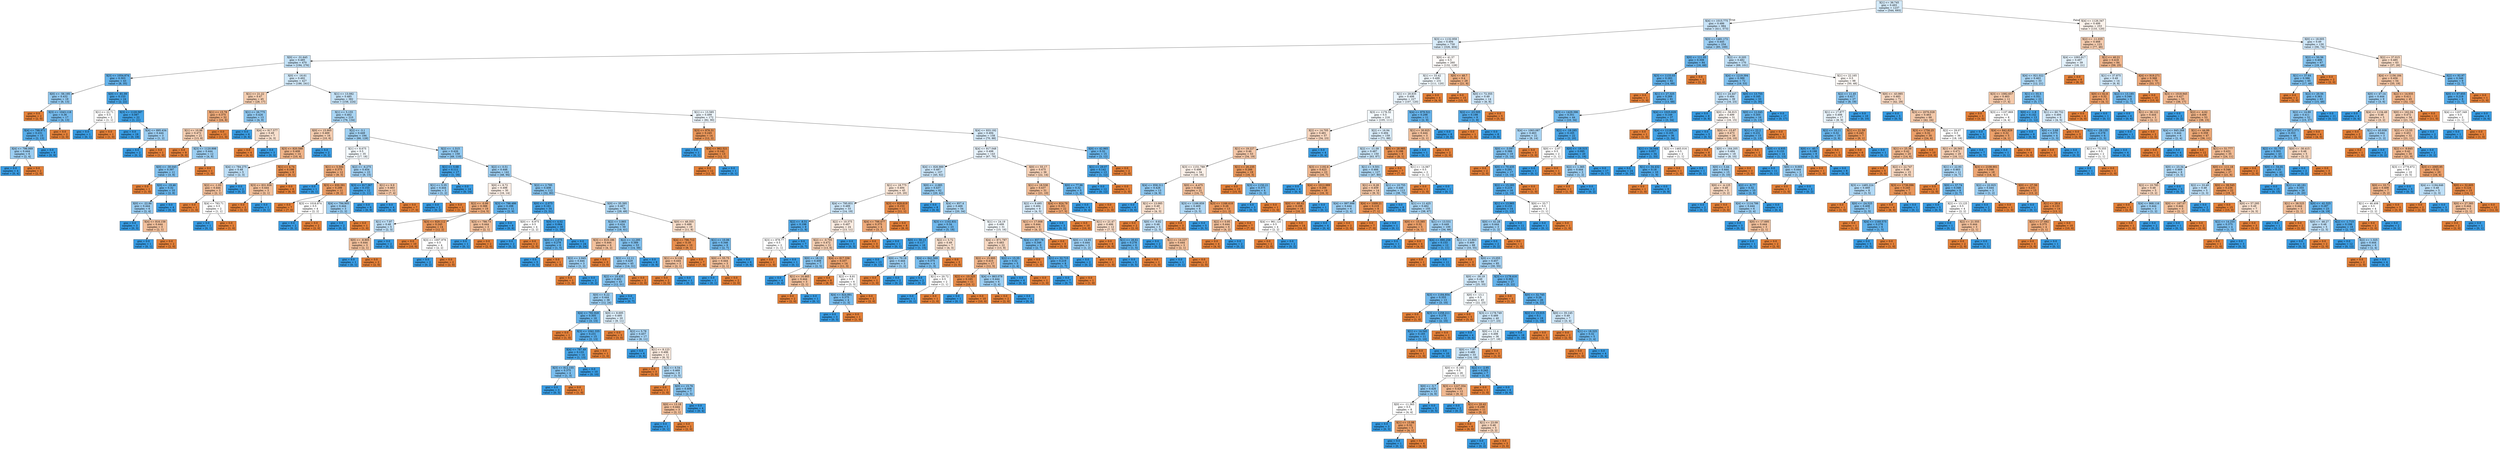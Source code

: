 digraph Tree {
node [shape=box, style="filled", color="black"] ;
0 [label="X[1] <= 36.745\ngini = 0.493\nsamples = 1237\nvalue = [544, 693]", fillcolor="#d4eaf9"] ;
1 [label="X[4] <= 1015.775\ngini = 0.486\nsamples = 984\nvalue = [411, 573]", fillcolor="#c7e3f8"] ;
0 -> 1 [labeldistance=2.5, labelangle=45, headlabel="True"] ;
2 [label="X[3] <= 1132.959\ngini = 0.494\nsamples = 730\nvalue = [326, 404]", fillcolor="#d9ecfa"] ;
1 -> 2 ;
3 [label="X[0] <= -31.645\ngini = 0.485\nsamples = 470\nvalue = [194, 276]", fillcolor="#c4e2f7"] ;
2 -> 3 ;
4 [label="X[3] <= 1054.874\ngini = 0.303\nsamples = 43\nvalue = [8, 35]", fillcolor="#66b3eb"] ;
3 -> 4 ;
5 [label="X[0] <= -56.195\ngini = 0.432\nsamples = 19\nvalue = [6, 13]", fillcolor="#94caf1"] ;
4 -> 5 ;
6 [label="gini = 0.0\nsamples = 2\nvalue = [2, 0]", fillcolor="#e58139"] ;
5 -> 6 ;
7 [label="X[3] <= 1043.118\ngini = 0.36\nsamples = 17\nvalue = [4, 13]", fillcolor="#76bbed"] ;
5 -> 7 ;
8 [label="X[4] <= 798.971\ngini = 0.231\nsamples = 15\nvalue = [2, 13]", fillcolor="#57ace9"] ;
7 -> 8 ;
9 [label="X[4] <= 796.069\ngini = 0.444\nsamples = 6\nvalue = [2, 4]", fillcolor="#9ccef2"] ;
8 -> 9 ;
10 [label="gini = 0.0\nsamples = 4\nvalue = [0, 4]", fillcolor="#399de5"] ;
9 -> 10 ;
11 [label="gini = 0.0\nsamples = 2\nvalue = [2, 0]", fillcolor="#e58139"] ;
9 -> 11 ;
12 [label="gini = 0.0\nsamples = 9\nvalue = [0, 9]", fillcolor="#399de5"] ;
8 -> 12 ;
13 [label="gini = 0.0\nsamples = 2\nvalue = [2, 0]", fillcolor="#e58139"] ;
7 -> 13 ;
14 [label="X[0] <= -81.09\ngini = 0.153\nsamples = 24\nvalue = [2, 22]", fillcolor="#4ba6e7"] ;
4 -> 14 ;
15 [label="X[1] <= 22.71\ngini = 0.5\nsamples = 2\nvalue = [1, 1]", fillcolor="#ffffff"] ;
14 -> 15 ;
16 [label="gini = 0.0\nsamples = 1\nvalue = [0, 1]", fillcolor="#399de5"] ;
15 -> 16 ;
17 [label="gini = 0.0\nsamples = 1\nvalue = [1, 0]", fillcolor="#e58139"] ;
15 -> 17 ;
18 [label="X[3] <= 1120.587\ngini = 0.087\nsamples = 22\nvalue = [1, 21]", fillcolor="#42a2e6"] ;
14 -> 18 ;
19 [label="gini = 0.0\nsamples = 19\nvalue = [0, 19]", fillcolor="#399de5"] ;
18 -> 19 ;
20 [label="X[4] <= 895.434\ngini = 0.444\nsamples = 3\nvalue = [1, 2]", fillcolor="#9ccef2"] ;
18 -> 20 ;
21 [label="gini = 0.0\nsamples = 2\nvalue = [0, 2]", fillcolor="#399de5"] ;
20 -> 21 ;
22 [label="gini = 0.0\nsamples = 1\nvalue = [1, 0]", fillcolor="#e58139"] ;
20 -> 22 ;
23 [label="X[0] <= -16.61\ngini = 0.492\nsamples = 427\nvalue = [186, 241]", fillcolor="#d2e9f9"] ;
3 -> 23 ;
24 [label="X[1] <= 21.22\ngini = 0.47\nsamples = 45\nvalue = [28, 17]", fillcolor="#f5ceb1"] ;
23 -> 24 ;
25 [label="X[1] <= 15.78\ngini = 0.375\nsamples = 32\nvalue = [24, 8]", fillcolor="#eeab7b"] ;
24 -> 25 ;
26 [label="X[1] <= 10.98\ngini = 0.472\nsamples = 21\nvalue = [13, 8]", fillcolor="#f5cfb3"] ;
25 -> 26 ;
27 [label="gini = 0.0\nsamples = 9\nvalue = [9, 0]", fillcolor="#e58139"] ;
26 -> 27 ;
28 [label="X[3] <= 1120.898\ngini = 0.444\nsamples = 12\nvalue = [4, 8]", fillcolor="#9ccef2"] ;
26 -> 28 ;
29 [label="X[0] <= -30.045\ngini = 0.397\nsamples = 11\nvalue = [3, 8]", fillcolor="#83c2ef"] ;
28 -> 29 ;
30 [label="gini = 0.0\nsamples = 1\nvalue = [1, 0]", fillcolor="#e58139"] ;
29 -> 30 ;
31 [label="X[0] <= -19.46\ngini = 0.32\nsamples = 10\nvalue = [2, 8]", fillcolor="#6ab6ec"] ;
29 -> 31 ;
32 [label="X[0] <= -22.86\ngini = 0.444\nsamples = 6\nvalue = [2, 4]", fillcolor="#9ccef2"] ;
31 -> 32 ;
33 [label="gini = 0.0\nsamples = 3\nvalue = [0, 3]", fillcolor="#399de5"] ;
32 -> 33 ;
34 [label="X[4] <= 816.158\ngini = 0.444\nsamples = 3\nvalue = [2, 1]", fillcolor="#f2c09c"] ;
32 -> 34 ;
35 [label="gini = 0.0\nsamples = 1\nvalue = [0, 1]", fillcolor="#399de5"] ;
34 -> 35 ;
36 [label="gini = 0.0\nsamples = 2\nvalue = [2, 0]", fillcolor="#e58139"] ;
34 -> 36 ;
37 [label="gini = 0.0\nsamples = 4\nvalue = [0, 4]", fillcolor="#399de5"] ;
31 -> 37 ;
38 [label="gini = 0.0\nsamples = 1\nvalue = [1, 0]", fillcolor="#e58139"] ;
28 -> 38 ;
39 [label="gini = 0.0\nsamples = 11\nvalue = [11, 0]", fillcolor="#e58139"] ;
25 -> 39 ;
40 [label="X[1] <= 26.775\ngini = 0.426\nsamples = 13\nvalue = [4, 9]", fillcolor="#91c9f1"] ;
24 -> 40 ;
41 [label="gini = 0.0\nsamples = 6\nvalue = [0, 6]", fillcolor="#399de5"] ;
40 -> 41 ;
42 [label="X[4] <= 917.577\ngini = 0.49\nsamples = 7\nvalue = [4, 3]", fillcolor="#f8e0ce"] ;
40 -> 42 ;
43 [label="gini = 0.0\nsamples = 4\nvalue = [4, 0]", fillcolor="#e58139"] ;
42 -> 43 ;
44 [label="gini = 0.0\nsamples = 3\nvalue = [0, 3]", fillcolor="#399de5"] ;
42 -> 44 ;
45 [label="X[1] <= 13.082\ngini = 0.485\nsamples = 382\nvalue = [158, 224]", fillcolor="#c5e2f7"] ;
23 -> 45 ;
46 [label="X[1] <= 5.155\ngini = 0.462\nsamples = 210\nvalue = [76, 134]", fillcolor="#a9d5f4"] ;
45 -> 46 ;
47 [label="X[0] <= 15.905\ngini = 0.469\nsamples = 16\nvalue = [10, 6]", fillcolor="#f5cdb0"] ;
46 -> 47 ;
48 [label="X[3] <= 820.588\ngini = 0.408\nsamples = 14\nvalue = [10, 4]", fillcolor="#efb388"] ;
47 -> 48 ;
49 [label="X[4] <= 784.275\ngini = 0.48\nsamples = 5\nvalue = [2, 3]", fillcolor="#bddef6"] ;
48 -> 49 ;
50 [label="X[2] <= -1.03\ngini = 0.444\nsamples = 3\nvalue = [2, 1]", fillcolor="#f2c09c"] ;
49 -> 50 ;
51 [label="gini = 0.0\nsamples = 1\nvalue = [1, 0]", fillcolor="#e58139"] ;
50 -> 51 ;
52 [label="X[4] <= 783.71\ngini = 0.5\nsamples = 2\nvalue = [1, 1]", fillcolor="#ffffff"] ;
50 -> 52 ;
53 [label="gini = 0.0\nsamples = 1\nvalue = [0, 1]", fillcolor="#399de5"] ;
52 -> 53 ;
54 [label="gini = 0.0\nsamples = 1\nvalue = [1, 0]", fillcolor="#e58139"] ;
52 -> 54 ;
55 [label="gini = 0.0\nsamples = 2\nvalue = [0, 2]", fillcolor="#399de5"] ;
49 -> 55 ;
56 [label="X[1] <= 4.74\ngini = 0.198\nsamples = 9\nvalue = [8, 1]", fillcolor="#e89152"] ;
48 -> 56 ;
57 [label="X[3] <= 831.936\ngini = 0.444\nsamples = 3\nvalue = [2, 1]", fillcolor="#f2c09c"] ;
56 -> 57 ;
58 [label="gini = 0.0\nsamples = 2\nvalue = [2, 0]", fillcolor="#e58139"] ;
57 -> 58 ;
59 [label="gini = 0.0\nsamples = 1\nvalue = [0, 1]", fillcolor="#399de5"] ;
57 -> 59 ;
60 [label="gini = 0.0\nsamples = 6\nvalue = [6, 0]", fillcolor="#e58139"] ;
56 -> 60 ;
61 [label="gini = 0.0\nsamples = 2\nvalue = [0, 2]", fillcolor="#399de5"] ;
47 -> 61 ;
62 [label="X[2] <= -3.1\ngini = 0.449\nsamples = 194\nvalue = [66, 128]", fillcolor="#9fd0f2"] ;
46 -> 62 ;
63 [label="X[1] <= 8.675\ngini = 0.5\nsamples = 35\nvalue = [17, 18]", fillcolor="#f4fafe"] ;
62 -> 63 ;
64 [label="X[1] <= 5.594\ngini = 0.375\nsamples = 12\nvalue = [9, 3]", fillcolor="#eeab7b"] ;
63 -> 64 ;
65 [label="gini = 0.0\nsamples = 1\nvalue = [0, 1]", fillcolor="#399de5"] ;
64 -> 65 ;
66 [label="X[3] <= 930.391\ngini = 0.298\nsamples = 11\nvalue = [9, 2]", fillcolor="#eb9d65"] ;
64 -> 66 ;
67 [label="gini = 0.0\nsamples = 7\nvalue = [7, 0]", fillcolor="#e58139"] ;
66 -> 67 ;
68 [label="X[3] <= 1016.874\ngini = 0.5\nsamples = 4\nvalue = [2, 2]", fillcolor="#ffffff"] ;
66 -> 68 ;
69 [label="gini = 0.0\nsamples = 2\nvalue = [0, 2]", fillcolor="#399de5"] ;
68 -> 69 ;
70 [label="gini = 0.0\nsamples = 2\nvalue = [2, 0]", fillcolor="#e58139"] ;
68 -> 70 ;
71 [label="X[2] <= -6.275\ngini = 0.454\nsamples = 23\nvalue = [8, 15]", fillcolor="#a3d1f3"] ;
63 -> 71 ;
72 [label="X[3] <= 917.367\ngini = 0.153\nsamples = 12\nvalue = [1, 11]", fillcolor="#4ba6e7"] ;
71 -> 72 ;
73 [label="X[4] <= 794.905\ngini = 0.444\nsamples = 3\nvalue = [1, 2]", fillcolor="#9ccef2"] ;
72 -> 73 ;
74 [label="gini = 0.0\nsamples = 2\nvalue = [0, 2]", fillcolor="#399de5"] ;
73 -> 74 ;
75 [label="gini = 0.0\nsamples = 1\nvalue = [1, 0]", fillcolor="#e58139"] ;
73 -> 75 ;
76 [label="gini = 0.0\nsamples = 9\nvalue = [0, 9]", fillcolor="#399de5"] ;
72 -> 76 ;
77 [label="X[1] <= 9.9\ngini = 0.463\nsamples = 11\nvalue = [7, 4]", fillcolor="#f4c9aa"] ;
71 -> 77 ;
78 [label="gini = 0.0\nsamples = 4\nvalue = [0, 4]", fillcolor="#399de5"] ;
77 -> 78 ;
79 [label="gini = 0.0\nsamples = 7\nvalue = [7, 0]", fillcolor="#e58139"] ;
77 -> 79 ;
80 [label="X[2] <= -1.515\ngini = 0.426\nsamples = 159\nvalue = [49, 110]", fillcolor="#91c9f1"] ;
62 -> 80 ;
81 [label="X[1] <= 5.68\ngini = 0.111\nsamples = 17\nvalue = [1, 16]", fillcolor="#45a3e7"] ;
80 -> 81 ;
82 [label="X[1] <= 5.35\ngini = 0.444\nsamples = 3\nvalue = [1, 2]", fillcolor="#9ccef2"] ;
81 -> 82 ;
83 [label="gini = 0.0\nsamples = 2\nvalue = [0, 2]", fillcolor="#399de5"] ;
82 -> 83 ;
84 [label="gini = 0.0\nsamples = 1\nvalue = [1, 0]", fillcolor="#e58139"] ;
82 -> 84 ;
85 [label="gini = 0.0\nsamples = 14\nvalue = [0, 14]", fillcolor="#399de5"] ;
81 -> 85 ;
86 [label="X[2] <= 0.51\ngini = 0.448\nsamples = 142\nvalue = [48, 94]", fillcolor="#9ecff2"] ;
80 -> 86 ;
87 [label="X[0] <= 8.72\ngini = 0.498\nsamples = 30\nvalue = [16, 14]", fillcolor="#fcefe6"] ;
86 -> 87 ;
88 [label="X[2] <= -0.99\ngini = 0.388\nsamples = 19\nvalue = [14, 5]", fillcolor="#eeae80"] ;
87 -> 88 ;
89 [label="X[1] <= 7.97\ngini = 0.48\nsamples = 5\nvalue = [2, 3]", fillcolor="#bddef6"] ;
88 -> 89 ;
90 [label="X[0] <= -8.905\ngini = 0.444\nsamples = 3\nvalue = [2, 1]", fillcolor="#f2c09c"] ;
89 -> 90 ;
91 [label="gini = 0.0\nsamples = 1\nvalue = [0, 1]", fillcolor="#399de5"] ;
90 -> 91 ;
92 [label="gini = 0.0\nsamples = 2\nvalue = [2, 0]", fillcolor="#e58139"] ;
90 -> 92 ;
93 [label="gini = 0.0\nsamples = 2\nvalue = [0, 2]", fillcolor="#399de5"] ;
89 -> 93 ;
94 [label="X[3] <= 929.112\ngini = 0.245\nsamples = 14\nvalue = [12, 2]", fillcolor="#e9965a"] ;
88 -> 94 ;
95 [label="gini = 0.0\nsamples = 10\nvalue = [10, 0]", fillcolor="#e58139"] ;
94 -> 95 ;
96 [label="X[3] <= 1007.979\ngini = 0.5\nsamples = 4\nvalue = [2, 2]", fillcolor="#ffffff"] ;
94 -> 96 ;
97 [label="gini = 0.0\nsamples = 2\nvalue = [0, 2]", fillcolor="#399de5"] ;
96 -> 97 ;
98 [label="gini = 0.0\nsamples = 2\nvalue = [2, 0]", fillcolor="#e58139"] ;
96 -> 98 ;
99 [label="X[3] <= 796.486\ngini = 0.298\nsamples = 11\nvalue = [2, 9]", fillcolor="#65b3eb"] ;
87 -> 99 ;
100 [label="X[3] <= 786.73\ngini = 0.444\nsamples = 3\nvalue = [2, 1]", fillcolor="#f2c09c"] ;
99 -> 100 ;
101 [label="gini = 0.0\nsamples = 1\nvalue = [0, 1]", fillcolor="#399de5"] ;
100 -> 101 ;
102 [label="gini = 0.0\nsamples = 2\nvalue = [2, 0]", fillcolor="#e58139"] ;
100 -> 102 ;
103 [label="gini = 0.0\nsamples = 8\nvalue = [0, 8]", fillcolor="#399de5"] ;
99 -> 103 ;
104 [label="X[2] <= 2.795\ngini = 0.408\nsamples = 112\nvalue = [32, 80]", fillcolor="#88c4ef"] ;
86 -> 104 ;
105 [label="X[0] <= -2.075\ngini = 0.161\nsamples = 34\nvalue = [3, 31]", fillcolor="#4ca6e8"] ;
104 -> 105 ;
106 [label="X[0] <= -6.975\ngini = 0.5\nsamples = 4\nvalue = [2, 2]", fillcolor="#ffffff"] ;
105 -> 106 ;
107 [label="gini = 0.0\nsamples = 2\nvalue = [0, 2]", fillcolor="#399de5"] ;
106 -> 107 ;
108 [label="gini = 0.0\nsamples = 2\nvalue = [2, 0]", fillcolor="#e58139"] ;
106 -> 108 ;
109 [label="X[0] <= 4.02\ngini = 0.064\nsamples = 30\nvalue = [1, 29]", fillcolor="#40a0e6"] ;
105 -> 109 ;
110 [label="X[0] <= 2.675\ngini = 0.278\nsamples = 6\nvalue = [1, 5]", fillcolor="#61b1ea"] ;
109 -> 110 ;
111 [label="gini = 0.0\nsamples = 5\nvalue = [0, 5]", fillcolor="#399de5"] ;
110 -> 111 ;
112 [label="gini = 0.0\nsamples = 1\nvalue = [1, 0]", fillcolor="#e58139"] ;
110 -> 112 ;
113 [label="gini = 0.0\nsamples = 24\nvalue = [0, 24]", fillcolor="#399de5"] ;
109 -> 113 ;
114 [label="X[0] <= 35.395\ngini = 0.467\nsamples = 78\nvalue = [29, 49]", fillcolor="#aed7f4"] ;
104 -> 114 ;
115 [label="X[2] <= 3.865\ngini = 0.424\nsamples = 59\nvalue = [18, 41]", fillcolor="#90c8f0"] ;
114 -> 115 ;
116 [label="X[3] <= 819.186\ngini = 0.444\nsamples = 6\nvalue = [4, 2]", fillcolor="#f2c09c"] ;
115 -> 116 ;
117 [label="X[2] <= 2.945\ngini = 0.444\nsamples = 3\nvalue = [1, 2]", fillcolor="#9ccef2"] ;
116 -> 117 ;
118 [label="gini = 0.0\nsamples = 1\nvalue = [1, 0]", fillcolor="#e58139"] ;
117 -> 118 ;
119 [label="gini = 0.0\nsamples = 2\nvalue = [0, 2]", fillcolor="#399de5"] ;
117 -> 119 ;
120 [label="gini = 0.0\nsamples = 3\nvalue = [3, 0]", fillcolor="#e58139"] ;
116 -> 120 ;
121 [label="X[2] <= 12.295\ngini = 0.389\nsamples = 53\nvalue = [14, 39]", fillcolor="#80c0ee"] ;
115 -> 121 ;
122 [label="X[2] <= 12.11\ngini = 0.429\nsamples = 45\nvalue = [14, 31]", fillcolor="#92c9f1"] ;
121 -> 122 ;
123 [label="X[2] <= 10.435\ngini = 0.402\nsamples = 43\nvalue = [12, 31]", fillcolor="#86c3ef"] ;
122 -> 123 ;
124 [label="X[0] <= 6.22\ngini = 0.444\nsamples = 36\nvalue = [12, 24]", fillcolor="#9ccef2"] ;
123 -> 124 ;
125 [label="X[4] <= 782.928\ngini = 0.305\nsamples = 16\nvalue = [3, 13]", fillcolor="#67b4eb"] ;
124 -> 125 ;
126 [label="gini = 0.0\nsamples = 1\nvalue = [1, 0]", fillcolor="#e58139"] ;
125 -> 126 ;
127 [label="X[3] <= 1041.335\ngini = 0.231\nsamples = 15\nvalue = [2, 13]", fillcolor="#57ace9"] ;
125 -> 127 ;
128 [label="X[4] <= 787.49\ngini = 0.133\nsamples = 14\nvalue = [1, 13]", fillcolor="#48a5e7"] ;
127 -> 128 ;
129 [label="X[3] <= 812.155\ngini = 0.375\nsamples = 4\nvalue = [1, 3]", fillcolor="#7bbeee"] ;
128 -> 129 ;
130 [label="gini = 0.0\nsamples = 3\nvalue = [0, 3]", fillcolor="#399de5"] ;
129 -> 130 ;
131 [label="gini = 0.0\nsamples = 1\nvalue = [1, 0]", fillcolor="#e58139"] ;
129 -> 131 ;
132 [label="gini = 0.0\nsamples = 10\nvalue = [0, 10]", fillcolor="#399de5"] ;
128 -> 132 ;
133 [label="gini = 0.0\nsamples = 1\nvalue = [1, 0]", fillcolor="#e58139"] ;
127 -> 133 ;
134 [label="X[0] <= 8.695\ngini = 0.495\nsamples = 20\nvalue = [9, 11]", fillcolor="#dbedfa"] ;
124 -> 134 ;
135 [label="gini = 0.0\nsamples = 3\nvalue = [3, 0]", fillcolor="#e58139"] ;
134 -> 135 ;
136 [label="X[2] <= 5.78\ngini = 0.457\nsamples = 17\nvalue = [6, 11]", fillcolor="#a5d2f3"] ;
134 -> 136 ;
137 [label="gini = 0.0\nsamples = 6\nvalue = [0, 6]", fillcolor="#399de5"] ;
136 -> 137 ;
138 [label="X[1] <= 8.123\ngini = 0.496\nsamples = 11\nvalue = [6, 5]", fillcolor="#fbeade"] ;
136 -> 138 ;
139 [label="gini = 0.0\nsamples = 3\nvalue = [3, 0]", fillcolor="#e58139"] ;
138 -> 139 ;
140 [label="X[2] <= 6.54\ngini = 0.469\nsamples = 8\nvalue = [3, 5]", fillcolor="#b0d8f5"] ;
138 -> 140 ;
141 [label="gini = 0.0\nsamples = 1\nvalue = [1, 0]", fillcolor="#e58139"] ;
140 -> 141 ;
142 [label="X[0] <= 15.76\ngini = 0.408\nsamples = 7\nvalue = [2, 5]", fillcolor="#88c4ef"] ;
140 -> 142 ;
143 [label="X[0] <= 13.18\ngini = 0.444\nsamples = 3\nvalue = [2, 1]", fillcolor="#f2c09c"] ;
142 -> 143 ;
144 [label="gini = 0.0\nsamples = 1\nvalue = [0, 1]", fillcolor="#399de5"] ;
143 -> 144 ;
145 [label="gini = 0.0\nsamples = 2\nvalue = [2, 0]", fillcolor="#e58139"] ;
143 -> 145 ;
146 [label="gini = 0.0\nsamples = 4\nvalue = [0, 4]", fillcolor="#399de5"] ;
142 -> 146 ;
147 [label="gini = 0.0\nsamples = 7\nvalue = [0, 7]", fillcolor="#399de5"] ;
123 -> 147 ;
148 [label="gini = 0.0\nsamples = 2\nvalue = [2, 0]", fillcolor="#e58139"] ;
122 -> 148 ;
149 [label="gini = 0.0\nsamples = 8\nvalue = [0, 8]", fillcolor="#399de5"] ;
121 -> 149 ;
150 [label="X[0] <= 48.355\ngini = 0.488\nsamples = 19\nvalue = [11, 8]", fillcolor="#f8ddc9"] ;
114 -> 150 ;
151 [label="X[4] <= 796.712\ngini = 0.18\nsamples = 10\nvalue = [9, 1]", fillcolor="#e88f4f"] ;
150 -> 151 ;
152 [label="X[1] <= 9.126\ngini = 0.444\nsamples = 3\nvalue = [2, 1]", fillcolor="#f2c09c"] ;
151 -> 152 ;
153 [label="gini = 0.0\nsamples = 2\nvalue = [2, 0]", fillcolor="#e58139"] ;
152 -> 153 ;
154 [label="gini = 0.0\nsamples = 1\nvalue = [0, 1]", fillcolor="#399de5"] ;
152 -> 154 ;
155 [label="gini = 0.0\nsamples = 7\nvalue = [7, 0]", fillcolor="#e58139"] ;
151 -> 155 ;
156 [label="X[1] <= 10.06\ngini = 0.346\nsamples = 9\nvalue = [2, 7]", fillcolor="#72b9ec"] ;
150 -> 156 ;
157 [label="X[0] <= 55.75\ngini = 0.444\nsamples = 3\nvalue = [2, 1]", fillcolor="#f2c09c"] ;
156 -> 157 ;
158 [label="gini = 0.0\nsamples = 1\nvalue = [0, 1]", fillcolor="#399de5"] ;
157 -> 158 ;
159 [label="gini = 0.0\nsamples = 2\nvalue = [2, 0]", fillcolor="#e58139"] ;
157 -> 159 ;
160 [label="gini = 0.0\nsamples = 6\nvalue = [0, 6]", fillcolor="#399de5"] ;
156 -> 160 ;
161 [label="X[1] <= 13.585\ngini = 0.499\nsamples = 172\nvalue = [82, 90]", fillcolor="#edf6fd"] ;
45 -> 161 ;
162 [label="X[3] <= 876.31\ngini = 0.245\nsamples = 14\nvalue = [12, 2]", fillcolor="#e9965a"] ;
161 -> 162 ;
163 [label="gini = 0.0\nsamples = 1\nvalue = [0, 1]", fillcolor="#399de5"] ;
162 -> 163 ;
164 [label="X[4] <= 962.521\ngini = 0.142\nsamples = 13\nvalue = [12, 1]", fillcolor="#e78c49"] ;
162 -> 164 ;
165 [label="gini = 0.0\nsamples = 12\nvalue = [12, 0]", fillcolor="#e58139"] ;
164 -> 165 ;
166 [label="gini = 0.0\nsamples = 1\nvalue = [0, 1]", fillcolor="#399de5"] ;
164 -> 166 ;
167 [label="X[4] <= 933.192\ngini = 0.494\nsamples = 158\nvalue = [70, 88]", fillcolor="#d7ebfa"] ;
161 -> 167 ;
168 [label="X[4] <= 917.048\ngini = 0.498\nsamples = 143\nvalue = [67, 76]", fillcolor="#e8f3fc"] ;
167 -> 168 ;
169 [label="X[4] <= 826.989\ngini = 0.487\nsamples = 107\nvalue = [45, 62]", fillcolor="#c9e4f8"] ;
168 -> 169 ;
170 [label="X[1] <= 18.775\ngini = 0.494\nsamples = 45\nvalue = [25, 20]", fillcolor="#fae6d7"] ;
169 -> 170 ;
171 [label="X[4] <= 795.831\ngini = 0.489\nsamples = 33\nvalue = [14, 19]", fillcolor="#cbe5f8"] ;
170 -> 171 ;
172 [label="X[2] <= -8.51\ngini = 0.198\nsamples = 9\nvalue = [1, 8]", fillcolor="#52a9e8"] ;
171 -> 172 ;
173 [label="X[3] <= 878.77\ngini = 0.5\nsamples = 2\nvalue = [1, 1]", fillcolor="#ffffff"] ;
172 -> 173 ;
174 [label="gini = 0.0\nsamples = 1\nvalue = [1, 0]", fillcolor="#e58139"] ;
173 -> 174 ;
175 [label="gini = 0.0\nsamples = 1\nvalue = [0, 1]", fillcolor="#399de5"] ;
173 -> 175 ;
176 [label="gini = 0.0\nsamples = 7\nvalue = [0, 7]", fillcolor="#399de5"] ;
172 -> 176 ;
177 [label="X[2] <= 10.375\ngini = 0.497\nsamples = 24\nvalue = [13, 11]", fillcolor="#fbece1"] ;
171 -> 177 ;
178 [label="X[2] <= -0.705\ngini = 0.472\nsamples = 21\nvalue = [13, 8]", fillcolor="#f5cfb3"] ;
177 -> 178 ;
179 [label="X[0] <= 18.13\ngini = 0.408\nsamples = 7\nvalue = [2, 5]", fillcolor="#88c4ef"] ;
178 -> 179 ;
180 [label="gini = 0.0\nsamples = 4\nvalue = [0, 4]", fillcolor="#399de5"] ;
179 -> 180 ;
181 [label="X[1] <= 16.465\ngini = 0.444\nsamples = 3\nvalue = [2, 1]", fillcolor="#f2c09c"] ;
179 -> 181 ;
182 [label="gini = 0.0\nsamples = 2\nvalue = [2, 0]", fillcolor="#e58139"] ;
181 -> 182 ;
183 [label="gini = 0.0\nsamples = 1\nvalue = [0, 1]", fillcolor="#399de5"] ;
181 -> 183 ;
184 [label="X[4] <= 817.336\ngini = 0.337\nsamples = 14\nvalue = [11, 3]", fillcolor="#eca36f"] ;
178 -> 184 ;
185 [label="gini = 0.0\nsamples = 8\nvalue = [8, 0]", fillcolor="#e58139"] ;
184 -> 185 ;
186 [label="X[2] <= 8.81\ngini = 0.5\nsamples = 6\nvalue = [3, 3]", fillcolor="#ffffff"] ;
184 -> 186 ;
187 [label="X[4] <= 824.891\ngini = 0.375\nsamples = 4\nvalue = [1, 3]", fillcolor="#7bbeee"] ;
186 -> 187 ;
188 [label="gini = 0.0\nsamples = 3\nvalue = [0, 3]", fillcolor="#399de5"] ;
187 -> 188 ;
189 [label="gini = 0.0\nsamples = 1\nvalue = [1, 0]", fillcolor="#e58139"] ;
187 -> 189 ;
190 [label="gini = 0.0\nsamples = 2\nvalue = [2, 0]", fillcolor="#e58139"] ;
186 -> 190 ;
191 [label="gini = 0.0\nsamples = 3\nvalue = [0, 3]", fillcolor="#399de5"] ;
177 -> 191 ;
192 [label="X[3] <= 929.619\ngini = 0.153\nsamples = 12\nvalue = [11, 1]", fillcolor="#e78c4b"] ;
170 -> 192 ;
193 [label="X[4] <= 798.477\ngini = 0.375\nsamples = 4\nvalue = [3, 1]", fillcolor="#eeab7b"] ;
192 -> 193 ;
194 [label="gini = 0.0\nsamples = 3\nvalue = [3, 0]", fillcolor="#e58139"] ;
193 -> 194 ;
195 [label="gini = 0.0\nsamples = 1\nvalue = [0, 1]", fillcolor="#399de5"] ;
193 -> 195 ;
196 [label="gini = 0.0\nsamples = 8\nvalue = [8, 0]", fillcolor="#e58139"] ;
192 -> 196 ;
197 [label="X[0] <= -2.085\ngini = 0.437\nsamples = 62\nvalue = [20, 42]", fillcolor="#97ccf1"] ;
169 -> 197 ;
198 [label="gini = 0.0\nsamples = 8\nvalue = [0, 8]", fillcolor="#399de5"] ;
197 -> 198 ;
199 [label="X[4] <= 857.4\ngini = 0.466\nsamples = 54\nvalue = [20, 34]", fillcolor="#add7f4"] ;
197 -> 199 ;
200 [label="X[3] <= 1102.831\ngini = 0.34\nsamples = 23\nvalue = [5, 18]", fillcolor="#70b8ec"] ;
199 -> 200 ;
201 [label="X[0] <= 58.13\ngini = 0.117\nsamples = 16\nvalue = [1, 15]", fillcolor="#46a4e7"] ;
200 -> 201 ;
202 [label="gini = 0.0\nsamples = 13\nvalue = [0, 13]", fillcolor="#399de5"] ;
201 -> 202 ;
203 [label="X[0] <= 70.18\ngini = 0.444\nsamples = 3\nvalue = [1, 2]", fillcolor="#9ccef2"] ;
201 -> 203 ;
204 [label="gini = 0.0\nsamples = 1\nvalue = [1, 0]", fillcolor="#e58139"] ;
203 -> 204 ;
205 [label="gini = 0.0\nsamples = 2\nvalue = [0, 2]", fillcolor="#399de5"] ;
203 -> 205 ;
206 [label="X[2] <= 5.72\ngini = 0.49\nsamples = 7\nvalue = [4, 3]", fillcolor="#f8e0ce"] ;
200 -> 206 ;
207 [label="X[4] <= 842.569\ngini = 0.375\nsamples = 4\nvalue = [1, 3]", fillcolor="#7bbeee"] ;
206 -> 207 ;
208 [label="gini = 0.0\nsamples = 2\nvalue = [0, 2]", fillcolor="#399de5"] ;
207 -> 208 ;
209 [label="X[1] <= 20.72\ngini = 0.5\nsamples = 2\nvalue = [1, 1]", fillcolor="#ffffff"] ;
207 -> 209 ;
210 [label="gini = 0.0\nsamples = 1\nvalue = [0, 1]", fillcolor="#399de5"] ;
209 -> 210 ;
211 [label="gini = 0.0\nsamples = 1\nvalue = [1, 0]", fillcolor="#e58139"] ;
209 -> 211 ;
212 [label="gini = 0.0\nsamples = 3\nvalue = [3, 0]", fillcolor="#e58139"] ;
206 -> 212 ;
213 [label="X[1] <= 24.19\ngini = 0.499\nsamples = 31\nvalue = [15, 16]", fillcolor="#f3f9fd"] ;
199 -> 213 ;
214 [label="X[4] <= 871.787\ngini = 0.483\nsamples = 22\nvalue = [13, 9]", fillcolor="#f7d8c2"] ;
213 -> 214 ;
215 [label="X[2] <= 15.995\ngini = 0.415\nsamples = 17\nvalue = [12, 5]", fillcolor="#f0b58b"] ;
214 -> 215 ;
216 [label="X[2] <= -10.325\ngini = 0.165\nsamples = 11\nvalue = [10, 1]", fillcolor="#e88e4d"] ;
215 -> 216 ;
217 [label="gini = 0.0\nsamples = 1\nvalue = [0, 1]", fillcolor="#399de5"] ;
216 -> 217 ;
218 [label="gini = 0.0\nsamples = 10\nvalue = [10, 0]", fillcolor="#e58139"] ;
216 -> 218 ;
219 [label="X[4] <= 863.078\ngini = 0.444\nsamples = 6\nvalue = [2, 4]", fillcolor="#9ccef2"] ;
215 -> 219 ;
220 [label="gini = 0.0\nsamples = 2\nvalue = [2, 0]", fillcolor="#e58139"] ;
219 -> 220 ;
221 [label="gini = 0.0\nsamples = 4\nvalue = [0, 4]", fillcolor="#399de5"] ;
219 -> 221 ;
222 [label="X[2] <= 15.35\ngini = 0.32\nsamples = 5\nvalue = [1, 4]", fillcolor="#6ab6ec"] ;
214 -> 222 ;
223 [label="gini = 0.0\nsamples = 4\nvalue = [0, 4]", fillcolor="#399de5"] ;
222 -> 223 ;
224 [label="gini = 0.0\nsamples = 1\nvalue = [1, 0]", fillcolor="#e58139"] ;
222 -> 224 ;
225 [label="X[4] <= 857.78\ngini = 0.346\nsamples = 9\nvalue = [2, 7]", fillcolor="#72b9ec"] ;
213 -> 225 ;
226 [label="gini = 0.0\nsamples = 1\nvalue = [1, 0]", fillcolor="#e58139"] ;
225 -> 226 ;
227 [label="X[1] <= 32.715\ngini = 0.219\nsamples = 8\nvalue = [1, 7]", fillcolor="#55abe9"] ;
225 -> 227 ;
228 [label="gini = 0.0\nsamples = 7\nvalue = [0, 7]", fillcolor="#399de5"] ;
227 -> 228 ;
229 [label="gini = 0.0\nsamples = 1\nvalue = [1, 0]", fillcolor="#e58139"] ;
227 -> 229 ;
230 [label="X[0] <= 55.17\ngini = 0.475\nsamples = 36\nvalue = [22, 14]", fillcolor="#f6d1b7"] ;
168 -> 230 ;
231 [label="X[1] <= 18.538\ngini = 0.437\nsamples = 31\nvalue = [21, 10]", fillcolor="#f1bd97"] ;
230 -> 231 ;
232 [label="X[2] <= 9.495\ngini = 0.494\nsamples = 9\nvalue = [4, 5]", fillcolor="#d7ebfa"] ;
231 -> 232 ;
233 [label="X[1] <= 17.008\ngini = 0.444\nsamples = 6\nvalue = [4, 2]", fillcolor="#f2c09c"] ;
232 -> 233 ;
234 [label="gini = 0.0\nsamples = 3\nvalue = [3, 0]", fillcolor="#e58139"] ;
233 -> 234 ;
235 [label="X[0] <= 14.93\ngini = 0.444\nsamples = 3\nvalue = [1, 2]", fillcolor="#9ccef2"] ;
233 -> 235 ;
236 [label="gini = 0.0\nsamples = 2\nvalue = [0, 2]", fillcolor="#399de5"] ;
235 -> 236 ;
237 [label="gini = 0.0\nsamples = 1\nvalue = [1, 0]", fillcolor="#e58139"] ;
235 -> 237 ;
238 [label="gini = 0.0\nsamples = 3\nvalue = [0, 3]", fillcolor="#399de5"] ;
232 -> 238 ;
239 [label="X[4] <= 924.78\ngini = 0.351\nsamples = 22\nvalue = [17, 5]", fillcolor="#eda673"] ;
231 -> 239 ;
240 [label="gini = 0.0\nsamples = 10\nvalue = [10, 0]", fillcolor="#e58139"] ;
239 -> 240 ;
241 [label="X[1] <= 21.47\ngini = 0.486\nsamples = 12\nvalue = [7, 5]", fillcolor="#f8dbc6"] ;
239 -> 241 ;
242 [label="gini = 0.0\nsamples = 6\nvalue = [6, 0]", fillcolor="#e58139"] ;
241 -> 242 ;
243 [label="X[1] <= 26.61\ngini = 0.278\nsamples = 6\nvalue = [1, 5]", fillcolor="#61b1ea"] ;
241 -> 243 ;
244 [label="gini = 0.0\nsamples = 5\nvalue = [0, 5]", fillcolor="#399de5"] ;
243 -> 244 ;
245 [label="gini = 0.0\nsamples = 1\nvalue = [1, 0]", fillcolor="#e58139"] ;
243 -> 245 ;
246 [label="X[0] <= 77.96\ngini = 0.32\nsamples = 5\nvalue = [1, 4]", fillcolor="#6ab6ec"] ;
230 -> 246 ;
247 [label="gini = 0.0\nsamples = 4\nvalue = [0, 4]", fillcolor="#399de5"] ;
246 -> 247 ;
248 [label="gini = 0.0\nsamples = 1\nvalue = [1, 0]", fillcolor="#e58139"] ;
246 -> 248 ;
249 [label="X[0] <= 42.965\ngini = 0.32\nsamples = 15\nvalue = [3, 12]", fillcolor="#6ab6ec"] ;
167 -> 249 ;
250 [label="X[1] <= 29.07\ngini = 0.142\nsamples = 13\nvalue = [1, 12]", fillcolor="#49a5e7"] ;
249 -> 250 ;
251 [label="gini = 0.0\nsamples = 12\nvalue = [0, 12]", fillcolor="#399de5"] ;
250 -> 251 ;
252 [label="gini = 0.0\nsamples = 1\nvalue = [1, 0]", fillcolor="#e58139"] ;
250 -> 252 ;
253 [label="gini = 0.0\nsamples = 2\nvalue = [2, 0]", fillcolor="#e58139"] ;
249 -> 253 ;
254 [label="X[0] <= 41.57\ngini = 0.5\nsamples = 260\nvalue = [132, 128]", fillcolor="#fefbf9"] ;
2 -> 254 ;
255 [label="X[1] <= 33.42\ngini = 0.499\nsamples = 231\nvalue = [111, 120]", fillcolor="#f0f8fd"] ;
254 -> 255 ;
256 [label="X[1] <= 29.835\ngini = 0.498\nsamples = 227\nvalue = [107, 120]", fillcolor="#eaf4fc"] ;
255 -> 256 ;
257 [label="X[3] <= 1176.32\ngini = 0.5\nsamples = 216\nvalue = [105, 111]", fillcolor="#f4fafe"] ;
256 -> 257 ;
258 [label="X[2] <= 14.705\ngini = 0.481\nsamples = 57\nvalue = [34, 23]", fillcolor="#f7d6bf"] ;
257 -> 258 ;
259 [label="X[1] <= 19.227\ngini = 0.46\nsamples = 53\nvalue = [34, 19]", fillcolor="#f4c7a8"] ;
258 -> 259 ;
260 [label="X[3] <= 1151.789\ngini = 0.498\nsamples = 34\nvalue = [18, 16]", fillcolor="#fcf1e9"] ;
259 -> 260 ;
261 [label="X[4] <= 958.311\ngini = 0.426\nsamples = 13\nvalue = [4, 9]", fillcolor="#91c9f1"] ;
260 -> 261 ;
262 [label="gini = 0.0\nsamples = 6\nvalue = [0, 6]", fillcolor="#399de5"] ;
261 -> 262 ;
263 [label="X[1] <= 13.085\ngini = 0.49\nsamples = 7\nvalue = [4, 3]", fillcolor="#f8e0ce"] ;
261 -> 263 ;
264 [label="gini = 0.0\nsamples = 2\nvalue = [2, 0]", fillcolor="#e58139"] ;
263 -> 264 ;
265 [label="X[0] <= -9.82\ngini = 0.48\nsamples = 5\nvalue = [2, 3]", fillcolor="#bddef6"] ;
263 -> 265 ;
266 [label="gini = 0.0\nsamples = 2\nvalue = [0, 2]", fillcolor="#399de5"] ;
265 -> 266 ;
267 [label="X[1] <= 14.227\ngini = 0.444\nsamples = 3\nvalue = [2, 1]", fillcolor="#f2c09c"] ;
265 -> 267 ;
268 [label="gini = 0.0\nsamples = 1\nvalue = [0, 1]", fillcolor="#399de5"] ;
267 -> 268 ;
269 [label="gini = 0.0\nsamples = 2\nvalue = [2, 0]", fillcolor="#e58139"] ;
267 -> 269 ;
270 [label="X[0] <= -4.475\ngini = 0.444\nsamples = 21\nvalue = [14, 7]", fillcolor="#f2c09c"] ;
260 -> 270 ;
271 [label="X[3] <= 1166.859\ngini = 0.469\nsamples = 8\nvalue = [3, 5]", fillcolor="#b0d8f5"] ;
270 -> 271 ;
272 [label="gini = 0.0\nsamples = 3\nvalue = [3, 0]", fillcolor="#e58139"] ;
271 -> 272 ;
273 [label="gini = 0.0\nsamples = 5\nvalue = [0, 5]", fillcolor="#399de5"] ;
271 -> 273 ;
274 [label="X[3] <= 1166.418\ngini = 0.26\nsamples = 13\nvalue = [11, 2]", fillcolor="#ea985d"] ;
270 -> 274 ;
275 [label="X[2] <= 0.95\ngini = 0.444\nsamples = 6\nvalue = [4, 2]", fillcolor="#f2c09c"] ;
274 -> 275 ;
276 [label="gini = 0.0\nsamples = 4\nvalue = [4, 0]", fillcolor="#e58139"] ;
275 -> 276 ;
277 [label="gini = 0.0\nsamples = 2\nvalue = [0, 2]", fillcolor="#399de5"] ;
275 -> 277 ;
278 [label="gini = 0.0\nsamples = 7\nvalue = [7, 0]", fillcolor="#e58139"] ;
274 -> 278 ;
279 [label="X[1] <= 26.235\ngini = 0.266\nsamples = 19\nvalue = [16, 3]", fillcolor="#ea995e"] ;
259 -> 279 ;
280 [label="gini = 0.0\nsamples = 15\nvalue = [15, 0]", fillcolor="#e58139"] ;
279 -> 280 ;
281 [label="X[3] <= 1150.21\ngini = 0.375\nsamples = 4\nvalue = [1, 3]", fillcolor="#7bbeee"] ;
279 -> 281 ;
282 [label="gini = 0.0\nsamples = 3\nvalue = [0, 3]", fillcolor="#399de5"] ;
281 -> 282 ;
283 [label="gini = 0.0\nsamples = 1\nvalue = [1, 0]", fillcolor="#e58139"] ;
281 -> 283 ;
284 [label="gini = 0.0\nsamples = 4\nvalue = [0, 4]", fillcolor="#399de5"] ;
258 -> 284 ;
285 [label="X[2] <= 16.94\ngini = 0.494\nsamples = 159\nvalue = [71, 88]", fillcolor="#d9ecfa"] ;
257 -> 285 ;
286 [label="X[2] <= -11.09\ngini = 0.487\nsamples = 150\nvalue = [63, 87]", fillcolor="#c8e4f8"] ;
285 -> 286 ;
287 [label="X[3] <= 1192.6\ngini = 0.423\nsamples = 23\nvalue = [16, 7]", fillcolor="#f0b890"] ;
286 -> 287 ;
288 [label="gini = 0.0\nsamples = 4\nvalue = [0, 4]", fillcolor="#399de5"] ;
287 -> 288 ;
289 [label="X[4] <= 1012.989\ngini = 0.266\nsamples = 19\nvalue = [16, 3]", fillcolor="#ea995e"] ;
287 -> 289 ;
290 [label="X[0] <= -60.42\ngini = 0.198\nsamples = 18\nvalue = [16, 2]", fillcolor="#e89152"] ;
289 -> 290 ;
291 [label="X[4] <= 961.121\ngini = 0.5\nsamples = 4\nvalue = [2, 2]", fillcolor="#ffffff"] ;
290 -> 291 ;
292 [label="gini = 0.0\nsamples = 2\nvalue = [2, 0]", fillcolor="#e58139"] ;
291 -> 292 ;
293 [label="gini = 0.0\nsamples = 2\nvalue = [0, 2]", fillcolor="#399de5"] ;
291 -> 293 ;
294 [label="gini = 0.0\nsamples = 14\nvalue = [14, 0]", fillcolor="#e58139"] ;
290 -> 294 ;
295 [label="gini = 0.0\nsamples = 1\nvalue = [0, 1]", fillcolor="#399de5"] ;
289 -> 295 ;
296 [label="X[1] <= 9.501\ngini = 0.466\nsamples = 127\nvalue = [47, 80]", fillcolor="#add7f4"] ;
286 -> 296 ;
297 [label="X[1] <= 8.28\ngini = 0.459\nsamples = 14\nvalue = [9, 5]", fillcolor="#f3c7a7"] ;
296 -> 297 ;
298 [label="X[4] <= 997.998\ngini = 0.444\nsamples = 6\nvalue = [2, 4]", fillcolor="#9ccef2"] ;
297 -> 298 ;
299 [label="gini = 0.0\nsamples = 4\nvalue = [0, 4]", fillcolor="#399de5"] ;
298 -> 299 ;
300 [label="gini = 0.0\nsamples = 2\nvalue = [2, 0]", fillcolor="#e58139"] ;
298 -> 300 ;
301 [label="X[4] <= 1009.21\ngini = 0.219\nsamples = 8\nvalue = [7, 1]", fillcolor="#e99355"] ;
297 -> 301 ;
302 [label="gini = 0.0\nsamples = 7\nvalue = [7, 0]", fillcolor="#e58139"] ;
301 -> 302 ;
303 [label="gini = 0.0\nsamples = 1\nvalue = [0, 1]", fillcolor="#399de5"] ;
301 -> 303 ;
304 [label="X[1] <= 10.755\ngini = 0.446\nsamples = 113\nvalue = [38, 75]", fillcolor="#9dcff2"] ;
296 -> 304 ;
305 [label="gini = 0.0\nsamples = 8\nvalue = [0, 8]", fillcolor="#399de5"] ;
304 -> 305 ;
306 [label="X[1] <= 11.425\ngini = 0.462\nsamples = 105\nvalue = [38, 67]", fillcolor="#a9d5f4"] ;
304 -> 306 ;
307 [label="X[0] <= -15.385\ngini = 0.32\nsamples = 5\nvalue = [4, 1]", fillcolor="#eca06a"] ;
306 -> 307 ;
308 [label="gini = 0.0\nsamples = 1\nvalue = [0, 1]", fillcolor="#399de5"] ;
307 -> 308 ;
309 [label="gini = 0.0\nsamples = 4\nvalue = [4, 0]", fillcolor="#e58139"] ;
307 -> 309 ;
310 [label="X[1] <= 13.531\ngini = 0.449\nsamples = 100\nvalue = [34, 66]", fillcolor="#9fcff2"] ;
306 -> 310 ;
311 [label="X[4] <= 890.258\ngini = 0.153\nsamples = 12\nvalue = [1, 11]", fillcolor="#4ba6e7"] ;
310 -> 311 ;
312 [label="gini = 0.0\nsamples = 1\nvalue = [1, 0]", fillcolor="#e58139"] ;
311 -> 312 ;
313 [label="gini = 0.0\nsamples = 11\nvalue = [0, 11]", fillcolor="#399de5"] ;
311 -> 313 ;
314 [label="X[1] <= 13.863\ngini = 0.469\nsamples = 88\nvalue = [33, 55]", fillcolor="#b0d8f5"] ;
310 -> 314 ;
315 [label="gini = 0.0\nsamples = 3\nvalue = [3, 0]", fillcolor="#e58139"] ;
314 -> 315 ;
316 [label="X[0] <= 15.055\ngini = 0.457\nsamples = 85\nvalue = [30, 55]", fillcolor="#a5d2f3"] ;
314 -> 316 ;
317 [label="X[0] <= -30.19\ngini = 0.49\nsamples = 58\nvalue = [25, 33]", fillcolor="#cfe7f9"] ;
316 -> 317 ;
318 [label="X[3] <= 1184.854\ngini = 0.355\nsamples = 13\nvalue = [3, 10]", fillcolor="#74baed"] ;
317 -> 318 ;
319 [label="gini = 0.0\nsamples = 1\nvalue = [1, 0]", fillcolor="#e58139"] ;
318 -> 319 ;
320 [label="X[3] <= 1258.211\ngini = 0.278\nsamples = 12\nvalue = [2, 10]", fillcolor="#61b1ea"] ;
318 -> 320 ;
321 [label="X[1] <= 14.545\ngini = 0.165\nsamples = 11\nvalue = [1, 10]", fillcolor="#4da7e8"] ;
320 -> 321 ;
322 [label="gini = 0.0\nsamples = 1\nvalue = [1, 0]", fillcolor="#e58139"] ;
321 -> 322 ;
323 [label="gini = 0.0\nsamples = 10\nvalue = [0, 10]", fillcolor="#399de5"] ;
321 -> 323 ;
324 [label="gini = 0.0\nsamples = 1\nvalue = [1, 0]", fillcolor="#e58139"] ;
320 -> 324 ;
325 [label="X[0] <= -13.1\ngini = 0.5\nsamples = 45\nvalue = [22, 23]", fillcolor="#f6fbfe"] ;
317 -> 325 ;
326 [label="gini = 0.0\nsamples = 5\nvalue = [5, 0]", fillcolor="#e58139"] ;
325 -> 326 ;
327 [label="X[3] <= 1178.749\ngini = 0.489\nsamples = 40\nvalue = [17, 23]", fillcolor="#cbe5f8"] ;
325 -> 327 ;
328 [label="gini = 0.0\nsamples = 4\nvalue = [0, 4]", fillcolor="#399de5"] ;
327 -> 328 ;
329 [label="X[0] <= 11.4\ngini = 0.498\nsamples = 36\nvalue = [17, 19]", fillcolor="#eaf5fc"] ;
327 -> 329 ;
330 [label="X[0] <= 7.87\ngini = 0.489\nsamples = 33\nvalue = [14, 19]", fillcolor="#cbe5f8"] ;
329 -> 330 ;
331 [label="X[0] <= -0.165\ngini = 0.5\nsamples = 26\nvalue = [13, 13]", fillcolor="#ffffff"] ;
330 -> 331 ;
332 [label="X[0] <= -5.7\ngini = 0.426\nsamples = 13\nvalue = [4, 9]", fillcolor="#91c9f1"] ;
331 -> 332 ;
333 [label="X[0] <= -11.365\ngini = 0.5\nsamples = 8\nvalue = [4, 4]", fillcolor="#ffffff"] ;
332 -> 333 ;
334 [label="gini = 0.0\nsamples = 3\nvalue = [0, 3]", fillcolor="#399de5"] ;
333 -> 334 ;
335 [label="X[1] <= 15.98\ngini = 0.32\nsamples = 5\nvalue = [4, 1]", fillcolor="#eca06a"] ;
333 -> 335 ;
336 [label="gini = 0.0\nsamples = 1\nvalue = [0, 1]", fillcolor="#399de5"] ;
335 -> 336 ;
337 [label="gini = 0.0\nsamples = 4\nvalue = [4, 0]", fillcolor="#e58139"] ;
335 -> 337 ;
338 [label="gini = 0.0\nsamples = 5\nvalue = [0, 5]", fillcolor="#399de5"] ;
332 -> 338 ;
339 [label="X[3] <= 1227.354\ngini = 0.426\nsamples = 13\nvalue = [9, 4]", fillcolor="#f1b991"] ;
331 -> 339 ;
340 [label="gini = 0.0\nsamples = 2\nvalue = [0, 2]", fillcolor="#399de5"] ;
339 -> 340 ;
341 [label="X[1] <= 20.42\ngini = 0.298\nsamples = 11\nvalue = [9, 2]", fillcolor="#eb9d65"] ;
339 -> 341 ;
342 [label="gini = 0.0\nsamples = 6\nvalue = [6, 0]", fillcolor="#e58139"] ;
341 -> 342 ;
343 [label="X[1] <= 23.09\ngini = 0.48\nsamples = 5\nvalue = [3, 2]", fillcolor="#f6d5bd"] ;
341 -> 343 ;
344 [label="gini = 0.0\nsamples = 2\nvalue = [0, 2]", fillcolor="#399de5"] ;
343 -> 344 ;
345 [label="gini = 0.0\nsamples = 3\nvalue = [3, 0]", fillcolor="#e58139"] ;
343 -> 345 ;
346 [label="X[2] <= -2.95\ngini = 0.245\nsamples = 7\nvalue = [1, 6]", fillcolor="#5aade9"] ;
330 -> 346 ;
347 [label="gini = 0.0\nsamples = 1\nvalue = [1, 0]", fillcolor="#e58139"] ;
346 -> 347 ;
348 [label="gini = 0.0\nsamples = 6\nvalue = [0, 6]", fillcolor="#399de5"] ;
346 -> 348 ;
349 [label="gini = 0.0\nsamples = 3\nvalue = [3, 0]", fillcolor="#e58139"] ;
329 -> 349 ;
350 [label="X[3] <= 1178.416\ngini = 0.302\nsamples = 27\nvalue = [5, 22]", fillcolor="#66b3eb"] ;
316 -> 350 ;
351 [label="gini = 0.0\nsamples = 1\nvalue = [1, 0]", fillcolor="#e58139"] ;
350 -> 351 ;
352 [label="X[0] <= 32.745\ngini = 0.26\nsamples = 26\nvalue = [4, 22]", fillcolor="#5dafea"] ;
350 -> 352 ;
353 [label="X[2] <= 15.015\ngini = 0.1\nsamples = 19\nvalue = [1, 18]", fillcolor="#44a2e6"] ;
352 -> 353 ;
354 [label="gini = 0.0\nsamples = 18\nvalue = [0, 18]", fillcolor="#399de5"] ;
353 -> 354 ;
355 [label="gini = 0.0\nsamples = 1\nvalue = [1, 0]", fillcolor="#e58139"] ;
353 -> 355 ;
356 [label="X[0] <= 35.145\ngini = 0.49\nsamples = 7\nvalue = [3, 4]", fillcolor="#cee6f8"] ;
352 -> 356 ;
357 [label="gini = 0.0\nsamples = 2\nvalue = [2, 0]", fillcolor="#e58139"] ;
356 -> 357 ;
358 [label="X[1] <= 18.325\ngini = 0.32\nsamples = 5\nvalue = [1, 4]", fillcolor="#6ab6ec"] ;
356 -> 358 ;
359 [label="gini = 0.0\nsamples = 1\nvalue = [1, 0]", fillcolor="#e58139"] ;
358 -> 359 ;
360 [label="gini = 0.0\nsamples = 4\nvalue = [0, 4]", fillcolor="#399de5"] ;
358 -> 360 ;
361 [label="X[0] <= 28.985\ngini = 0.198\nsamples = 9\nvalue = [8, 1]", fillcolor="#e89152"] ;
285 -> 361 ;
362 [label="gini = 0.0\nsamples = 7\nvalue = [7, 0]", fillcolor="#e58139"] ;
361 -> 362 ;
363 [label="X[1] <= 14.067\ngini = 0.5\nsamples = 2\nvalue = [1, 1]", fillcolor="#ffffff"] ;
361 -> 363 ;
364 [label="gini = 0.0\nsamples = 1\nvalue = [1, 0]", fillcolor="#e58139"] ;
363 -> 364 ;
365 [label="gini = 0.0\nsamples = 1\nvalue = [0, 1]", fillcolor="#399de5"] ;
363 -> 365 ;
366 [label="X[4] <= 879.521\ngini = 0.298\nsamples = 11\nvalue = [2, 9]", fillcolor="#65b3eb"] ;
256 -> 366 ;
367 [label="X[1] <= 30.925\ngini = 0.444\nsamples = 3\nvalue = [2, 1]", fillcolor="#f2c09c"] ;
366 -> 367 ;
368 [label="gini = 0.0\nsamples = 1\nvalue = [0, 1]", fillcolor="#399de5"] ;
367 -> 368 ;
369 [label="gini = 0.0\nsamples = 2\nvalue = [2, 0]", fillcolor="#e58139"] ;
367 -> 369 ;
370 [label="gini = 0.0\nsamples = 8\nvalue = [0, 8]", fillcolor="#399de5"] ;
366 -> 370 ;
371 [label="gini = 0.0\nsamples = 4\nvalue = [4, 0]", fillcolor="#e58139"] ;
255 -> 371 ;
372 [label="X[0] <= 48.7\ngini = 0.4\nsamples = 29\nvalue = [21, 8]", fillcolor="#efb184"] ;
254 -> 372 ;
373 [label="gini = 0.0\nsamples = 15\nvalue = [15, 0]", fillcolor="#e58139"] ;
372 -> 373 ;
374 [label="X[0] <= 72.355\ngini = 0.49\nsamples = 14\nvalue = [6, 8]", fillcolor="#cee6f8"] ;
372 -> 374 ;
375 [label="X[2] <= -23.505\ngini = 0.198\nsamples = 9\nvalue = [1, 8]", fillcolor="#52a9e8"] ;
374 -> 375 ;
376 [label="gini = 0.0\nsamples = 1\nvalue = [1, 0]", fillcolor="#e58139"] ;
375 -> 376 ;
377 [label="gini = 0.0\nsamples = 8\nvalue = [0, 8]", fillcolor="#399de5"] ;
375 -> 377 ;
378 [label="gini = 0.0\nsamples = 5\nvalue = [5, 0]", fillcolor="#e58139"] ;
374 -> 378 ;
379 [label="X[3] <= 1481.172\ngini = 0.445\nsamples = 254\nvalue = [85, 169]", fillcolor="#9dcef2"] ;
1 -> 379 ;
380 [label="X[0] <= 111.05\ngini = 0.308\nsamples = 84\nvalue = [16, 68]", fillcolor="#68b4eb"] ;
379 -> 380 ;
381 [label="X[3] <= 1133.03\ngini = 0.283\nsamples = 82\nvalue = [14, 68]", fillcolor="#62b1ea"] ;
380 -> 381 ;
382 [label="gini = 0.0\nsamples = 1\nvalue = [1, 0]", fillcolor="#e58139"] ;
381 -> 382 ;
383 [label="X[1] <= 27.325\ngini = 0.269\nsamples = 81\nvalue = [13, 68]", fillcolor="#5fb0ea"] ;
381 -> 383 ;
384 [label="X[3] <= 1429.396\ngini = 0.351\nsamples = 44\nvalue = [10, 34]", fillcolor="#73baed"] ;
383 -> 384 ;
385 [label="X[4] <= 1063.087\ngini = 0.463\nsamples = 22\nvalue = [8, 14]", fillcolor="#aad5f4"] ;
384 -> 385 ;
386 [label="X[0] <= -3.097\ngini = 0.388\nsamples = 19\nvalue = [5, 14]", fillcolor="#80c0ee"] ;
385 -> 386 ;
387 [label="gini = 0.0\nsamples = 2\nvalue = [2, 0]", fillcolor="#e58139"] ;
386 -> 387 ;
388 [label="X[0] <= 70.435\ngini = 0.291\nsamples = 17\nvalue = [3, 14]", fillcolor="#63b2eb"] ;
386 -> 388 ;
389 [label="X[2] <= 15.285\ngini = 0.219\nsamples = 16\nvalue = [2, 14]", fillcolor="#55abe9"] ;
388 -> 389 ;
390 [label="X[1] <= 13.965\ngini = 0.133\nsamples = 14\nvalue = [1, 13]", fillcolor="#48a5e7"] ;
389 -> 390 ;
391 [label="X[0] <= 41.28\ngini = 0.444\nsamples = 3\nvalue = [1, 2]", fillcolor="#9ccef2"] ;
390 -> 391 ;
392 [label="gini = 0.0\nsamples = 2\nvalue = [0, 2]", fillcolor="#399de5"] ;
391 -> 392 ;
393 [label="gini = 0.0\nsamples = 1\nvalue = [1, 0]", fillcolor="#e58139"] ;
391 -> 393 ;
394 [label="gini = 0.0\nsamples = 11\nvalue = [0, 11]", fillcolor="#399de5"] ;
390 -> 394 ;
395 [label="X[0] <= 33.7\ngini = 0.5\nsamples = 2\nvalue = [1, 1]", fillcolor="#ffffff"] ;
389 -> 395 ;
396 [label="gini = 0.0\nsamples = 1\nvalue = [0, 1]", fillcolor="#399de5"] ;
395 -> 396 ;
397 [label="gini = 0.0\nsamples = 1\nvalue = [1, 0]", fillcolor="#e58139"] ;
395 -> 397 ;
398 [label="gini = 0.0\nsamples = 1\nvalue = [1, 0]", fillcolor="#e58139"] ;
388 -> 398 ;
399 [label="gini = 0.0\nsamples = 3\nvalue = [3, 0]", fillcolor="#e58139"] ;
385 -> 399 ;
400 [label="X[2] <= -18.285\ngini = 0.165\nsamples = 22\nvalue = [2, 20]", fillcolor="#4da7e8"] ;
384 -> 400 ;
401 [label="X[0] <= -2.07\ngini = 0.5\nsamples = 2\nvalue = [1, 1]", fillcolor="#ffffff"] ;
400 -> 401 ;
402 [label="gini = 0.0\nsamples = 1\nvalue = [0, 1]", fillcolor="#399de5"] ;
401 -> 402 ;
403 [label="gini = 0.0\nsamples = 1\nvalue = [1, 0]", fillcolor="#e58139"] ;
401 -> 403 ;
404 [label="X[0] <= -18.315\ngini = 0.095\nsamples = 20\nvalue = [1, 19]", fillcolor="#43a2e6"] ;
400 -> 404 ;
405 [label="X[2] <= 1.365\ngini = 0.444\nsamples = 3\nvalue = [1, 2]", fillcolor="#9ccef2"] ;
404 -> 405 ;
406 [label="gini = 0.0\nsamples = 1\nvalue = [1, 0]", fillcolor="#e58139"] ;
405 -> 406 ;
407 [label="gini = 0.0\nsamples = 2\nvalue = [0, 2]", fillcolor="#399de5"] ;
405 -> 407 ;
408 [label="gini = 0.0\nsamples = 17\nvalue = [0, 17]", fillcolor="#399de5"] ;
404 -> 408 ;
409 [label="X[4] <= 1025.629\ngini = 0.149\nsamples = 37\nvalue = [3, 34]", fillcolor="#4aa6e7"] ;
383 -> 409 ;
410 [label="gini = 0.0\nsamples = 1\nvalue = [1, 0]", fillcolor="#e58139"] ;
409 -> 410 ;
411 [label="X[4] <= 1118.526\ngini = 0.105\nsamples = 36\nvalue = [2, 34]", fillcolor="#45a3e7"] ;
409 -> 411 ;
412 [label="X[1] <= 34.044\ngini = 0.057\nsamples = 34\nvalue = [1, 33]", fillcolor="#3fa0e6"] ;
411 -> 412 ;
413 [label="gini = 0.0\nsamples = 24\nvalue = [0, 24]", fillcolor="#399de5"] ;
412 -> 413 ;
414 [label="X[1] <= 34.432\ngini = 0.18\nsamples = 10\nvalue = [1, 9]", fillcolor="#4fa8e8"] ;
412 -> 414 ;
415 [label="gini = 0.0\nsamples = 1\nvalue = [1, 0]", fillcolor="#e58139"] ;
414 -> 415 ;
416 [label="gini = 0.0\nsamples = 9\nvalue = [0, 9]", fillcolor="#399de5"] ;
414 -> 416 ;
417 [label="X[3] <= 1465.016\ngini = 0.5\nsamples = 2\nvalue = [1, 1]", fillcolor="#ffffff"] ;
411 -> 417 ;
418 [label="gini = 0.0\nsamples = 1\nvalue = [1, 0]", fillcolor="#e58139"] ;
417 -> 418 ;
419 [label="gini = 0.0\nsamples = 1\nvalue = [0, 1]", fillcolor="#399de5"] ;
417 -> 419 ;
420 [label="gini = 0.0\nsamples = 2\nvalue = [2, 0]", fillcolor="#e58139"] ;
380 -> 420 ;
421 [label="X[2] <= -0.205\ngini = 0.482\nsamples = 170\nvalue = [69, 101]", fillcolor="#c0e0f7"] ;
379 -> 421 ;
422 [label="X[4] <= 1219.394\ngini = 0.389\nsamples = 72\nvalue = [19, 53]", fillcolor="#80c0ee"] ;
421 -> 422 ;
423 [label="X[1] <= 24.447\ngini = 0.484\nsamples = 39\nvalue = [16, 23]", fillcolor="#c3e1f7"] ;
422 -> 423 ;
424 [label="gini = 0.0\nsamples = 8\nvalue = [0, 8]", fillcolor="#399de5"] ;
423 -> 424 ;
425 [label="X[0] <= -56.915\ngini = 0.499\nsamples = 31\nvalue = [16, 15]", fillcolor="#fdf7f3"] ;
423 -> 425 ;
426 [label="gini = 0.0\nsamples = 5\nvalue = [0, 5]", fillcolor="#399de5"] ;
425 -> 426 ;
427 [label="X[0] <= -15.87\ngini = 0.473\nsamples = 26\nvalue = [16, 10]", fillcolor="#f5d0b5"] ;
425 -> 427 ;
428 [label="gini = 0.0\nsamples = 8\nvalue = [8, 0]", fillcolor="#e58139"] ;
427 -> 428 ;
429 [label="X[0] <= 164.205\ngini = 0.494\nsamples = 18\nvalue = [8, 10]", fillcolor="#d7ebfa"] ;
427 -> 429 ;
430 [label="X[0] <= 5.44\ngini = 0.444\nsamples = 15\nvalue = [5, 10]", fillcolor="#9ccef2"] ;
429 -> 430 ;
431 [label="X[0] <= -4.125\ngini = 0.48\nsamples = 5\nvalue = [3, 2]", fillcolor="#f6d5bd"] ;
430 -> 431 ;
432 [label="gini = 0.0\nsamples = 2\nvalue = [0, 2]", fillcolor="#399de5"] ;
431 -> 432 ;
433 [label="gini = 0.0\nsamples = 3\nvalue = [3, 0]", fillcolor="#e58139"] ;
431 -> 433 ;
434 [label="X[2] <= -6.77\ngini = 0.32\nsamples = 10\nvalue = [2, 8]", fillcolor="#6ab6ec"] ;
430 -> 434 ;
435 [label="X[4] <= 1114.786\ngini = 0.444\nsamples = 6\nvalue = [2, 4]", fillcolor="#9ccef2"] ;
434 -> 435 ;
436 [label="gini = 0.0\nsamples = 3\nvalue = [0, 3]", fillcolor="#399de5"] ;
435 -> 436 ;
437 [label="X[0] <= 17.695\ngini = 0.444\nsamples = 3\nvalue = [2, 1]", fillcolor="#f2c09c"] ;
435 -> 437 ;
438 [label="gini = 0.0\nsamples = 1\nvalue = [0, 1]", fillcolor="#399de5"] ;
437 -> 438 ;
439 [label="gini = 0.0\nsamples = 2\nvalue = [2, 0]", fillcolor="#e58139"] ;
437 -> 439 ;
440 [label="gini = 0.0\nsamples = 4\nvalue = [0, 4]", fillcolor="#399de5"] ;
434 -> 440 ;
441 [label="gini = 0.0\nsamples = 3\nvalue = [3, 0]", fillcolor="#e58139"] ;
429 -> 441 ;
442 [label="X[0] <= 13.755\ngini = 0.165\nsamples = 33\nvalue = [3, 30]", fillcolor="#4da7e8"] ;
422 -> 442 ;
443 [label="X[0] <= 12.045\ngini = 0.305\nsamples = 16\nvalue = [3, 13]", fillcolor="#67b4eb"] ;
442 -> 443 ;
444 [label="X[1] <= 22.2\ngini = 0.231\nsamples = 15\nvalue = [2, 13]", fillcolor="#57ace9"] ;
443 -> 444 ;
445 [label="gini = 0.0\nsamples = 1\nvalue = [1, 0]", fillcolor="#e58139"] ;
444 -> 445 ;
446 [label="X[0] <= 4.935\ngini = 0.133\nsamples = 14\nvalue = [1, 13]", fillcolor="#48a5e7"] ;
444 -> 446 ;
447 [label="gini = 0.0\nsamples = 11\nvalue = [0, 11]", fillcolor="#399de5"] ;
446 -> 447 ;
448 [label="X[0] <= 9.005\ngini = 0.444\nsamples = 3\nvalue = [1, 2]", fillcolor="#9ccef2"] ;
446 -> 448 ;
449 [label="gini = 0.0\nsamples = 1\nvalue = [1, 0]", fillcolor="#e58139"] ;
448 -> 449 ;
450 [label="gini = 0.0\nsamples = 2\nvalue = [0, 2]", fillcolor="#399de5"] ;
448 -> 450 ;
451 [label="gini = 0.0\nsamples = 1\nvalue = [1, 0]", fillcolor="#e58139"] ;
443 -> 451 ;
452 [label="gini = 0.0\nsamples = 17\nvalue = [0, 17]", fillcolor="#399de5"] ;
442 -> 452 ;
453 [label="X[1] <= 22.165\ngini = 0.5\nsamples = 98\nvalue = [50, 48]", fillcolor="#fefaf7"] ;
421 -> 453 ;
454 [label="X[2] <= 11.45\ngini = 0.417\nsamples = 27\nvalue = [8, 19]", fillcolor="#8cc6f0"] ;
453 -> 454 ;
455 [label="X[1] <= 17.877\ngini = 0.498\nsamples = 17\nvalue = [8, 9]", fillcolor="#e9f4fc"] ;
454 -> 455 ;
456 [label="X[2] <= 10.11\ngini = 0.32\nsamples = 10\nvalue = [2, 8]", fillcolor="#6ab6ec"] ;
455 -> 456 ;
457 [label="X[0] <= -40.7\ngini = 0.198\nsamples = 9\nvalue = [1, 8]", fillcolor="#52a9e8"] ;
456 -> 457 ;
458 [label="gini = 0.0\nsamples = 1\nvalue = [1, 0]", fillcolor="#e58139"] ;
457 -> 458 ;
459 [label="gini = 0.0\nsamples = 8\nvalue = [0, 8]", fillcolor="#399de5"] ;
457 -> 459 ;
460 [label="gini = 0.0\nsamples = 1\nvalue = [1, 0]", fillcolor="#e58139"] ;
456 -> 460 ;
461 [label="X[1] <= 21.59\ngini = 0.245\nsamples = 7\nvalue = [6, 1]", fillcolor="#e9965a"] ;
455 -> 461 ;
462 [label="gini = 0.0\nsamples = 6\nvalue = [6, 0]", fillcolor="#e58139"] ;
461 -> 462 ;
463 [label="gini = 0.0\nsamples = 1\nvalue = [0, 1]", fillcolor="#399de5"] ;
461 -> 463 ;
464 [label="gini = 0.0\nsamples = 10\nvalue = [0, 10]", fillcolor="#399de5"] ;
454 -> 464 ;
465 [label="X[0] <= -43.985\ngini = 0.483\nsamples = 71\nvalue = [42, 29]", fillcolor="#f7d8c2"] ;
453 -> 465 ;
466 [label="gini = 0.0\nsamples = 5\nvalue = [0, 5]", fillcolor="#399de5"] ;
465 -> 466 ;
467 [label="X[3] <= 2076.028\ngini = 0.463\nsamples = 66\nvalue = [42, 24]", fillcolor="#f4c9aa"] ;
465 -> 467 ;
468 [label="X[3] <= 1756.25\ngini = 0.32\nsamples = 30\nvalue = [24, 6]", fillcolor="#eca06a"] ;
467 -> 468 ;
469 [label="X[1] <= 25.39\ngini = 0.42\nsamples = 20\nvalue = [14, 6]", fillcolor="#f0b78e"] ;
468 -> 469 ;
470 [label="gini = 0.0\nsamples = 5\nvalue = [5, 0]", fillcolor="#e58139"] ;
469 -> 470 ;
471 [label="X[2] <= 22.747\ngini = 0.48\nsamples = 15\nvalue = [9, 6]", fillcolor="#f6d5bd"] ;
469 -> 471 ;
472 [label="X[3] <= 1485.224\ngini = 0.469\nsamples = 8\nvalue = [3, 5]", fillcolor="#b0d8f5"] ;
471 -> 472 ;
473 [label="gini = 0.0\nsamples = 1\nvalue = [1, 0]", fillcolor="#e58139"] ;
472 -> 473 ;
474 [label="X[0] <= -24.525\ngini = 0.408\nsamples = 7\nvalue = [2, 5]", fillcolor="#88c4ef"] ;
472 -> 474 ;
475 [label="gini = 0.0\nsamples = 1\nvalue = [1, 0]", fillcolor="#e58139"] ;
474 -> 475 ;
476 [label="X[4] <= 1160.575\ngini = 0.278\nsamples = 6\nvalue = [1, 5]", fillcolor="#61b1ea"] ;
474 -> 476 ;
477 [label="gini = 0.0\nsamples = 5\nvalue = [0, 5]", fillcolor="#399de5"] ;
476 -> 477 ;
478 [label="gini = 0.0\nsamples = 1\nvalue = [1, 0]", fillcolor="#e58139"] ;
476 -> 478 ;
479 [label="X[3] <= 1736.096\ngini = 0.245\nsamples = 7\nvalue = [6, 1]", fillcolor="#e9965a"] ;
471 -> 479 ;
480 [label="gini = 0.0\nsamples = 6\nvalue = [6, 0]", fillcolor="#e58139"] ;
479 -> 480 ;
481 [label="gini = 0.0\nsamples = 1\nvalue = [0, 1]", fillcolor="#399de5"] ;
479 -> 481 ;
482 [label="gini = 0.0\nsamples = 10\nvalue = [10, 0]", fillcolor="#e58139"] ;
468 -> 482 ;
483 [label="X[2] <= 29.07\ngini = 0.5\nsamples = 36\nvalue = [18, 18]", fillcolor="#ffffff"] ;
467 -> 483 ;
484 [label="X[1] <= 26.565\ngini = 0.471\nsamples = 29\nvalue = [18, 11]", fillcolor="#f5ceb2"] ;
483 -> 484 ;
485 [label="X[1] <= 22.93\ngini = 0.463\nsamples = 11\nvalue = [4, 7]", fillcolor="#aad5f4"] ;
484 -> 485 ;
486 [label="gini = 0.0\nsamples = 2\nvalue = [2, 0]", fillcolor="#e58139"] ;
485 -> 486 ;
487 [label="X[0] <= 57.74\ngini = 0.346\nsamples = 9\nvalue = [2, 7]", fillcolor="#72b9ec"] ;
485 -> 487 ;
488 [label="gini = 0.0\nsamples = 5\nvalue = [0, 5]", fillcolor="#399de5"] ;
487 -> 488 ;
489 [label="X[2] <= 13.125\ngini = 0.5\nsamples = 4\nvalue = [2, 2]", fillcolor="#ffffff"] ;
487 -> 489 ;
490 [label="gini = 0.0\nsamples = 1\nvalue = [0, 1]", fillcolor="#399de5"] ;
489 -> 490 ;
491 [label="X[2] <= 21.555\ngini = 0.444\nsamples = 3\nvalue = [2, 1]", fillcolor="#f2c09c"] ;
489 -> 491 ;
492 [label="gini = 0.0\nsamples = 2\nvalue = [2, 0]", fillcolor="#e58139"] ;
491 -> 492 ;
493 [label="gini = 0.0\nsamples = 1\nvalue = [0, 1]", fillcolor="#399de5"] ;
491 -> 493 ;
494 [label="X[3] <= 2108.901\ngini = 0.346\nsamples = 18\nvalue = [14, 4]", fillcolor="#eca572"] ;
484 -> 494 ;
495 [label="X[2] <= 22.925\ngini = 0.444\nsamples = 3\nvalue = [1, 2]", fillcolor="#9ccef2"] ;
494 -> 495 ;
496 [label="gini = 0.0\nsamples = 2\nvalue = [0, 2]", fillcolor="#399de5"] ;
495 -> 496 ;
497 [label="gini = 0.0\nsamples = 1\nvalue = [1, 0]", fillcolor="#e58139"] ;
495 -> 497 ;
498 [label="X[0] <= -27.56\ngini = 0.231\nsamples = 15\nvalue = [13, 2]", fillcolor="#e99457"] ;
494 -> 498 ;
499 [label="gini = 0.0\nsamples = 1\nvalue = [0, 1]", fillcolor="#399de5"] ;
498 -> 499 ;
500 [label="X[1] <= 28.4\ngini = 0.133\nsamples = 14\nvalue = [13, 1]", fillcolor="#e78b48"] ;
498 -> 500 ;
501 [label="X[1] <= 27.682\ngini = 0.375\nsamples = 4\nvalue = [3, 1]", fillcolor="#eeab7b"] ;
500 -> 501 ;
502 [label="gini = 0.0\nsamples = 3\nvalue = [3, 0]", fillcolor="#e58139"] ;
501 -> 502 ;
503 [label="gini = 0.0\nsamples = 1\nvalue = [0, 1]", fillcolor="#399de5"] ;
501 -> 503 ;
504 [label="gini = 0.0\nsamples = 10\nvalue = [10, 0]", fillcolor="#e58139"] ;
500 -> 504 ;
505 [label="gini = 0.0\nsamples = 7\nvalue = [0, 7]", fillcolor="#399de5"] ;
483 -> 505 ;
506 [label="X[4] <= 1126.347\ngini = 0.499\nsamples = 253\nvalue = [133, 120]", fillcolor="#fcf3ec"] ;
0 -> 506 [labeldistance=2.5, labelangle=-45, headlabel="False"] ;
507 [label="X[2] <= -11.035\ngini = 0.468\nsamples = 123\nvalue = [77, 46]", fillcolor="#f5ccaf"] ;
506 -> 507 ;
508 [label="X[4] <= 1093.917\ngini = 0.497\nsamples = 39\nvalue = [18, 21]", fillcolor="#e3f1fb"] ;
507 -> 508 ;
509 [label="X[4] <= 921.022\ngini = 0.463\nsamples = 33\nvalue = [12, 21]", fillcolor="#aad5f4"] ;
508 -> 509 ;
510 [label="X[3] <= 1082.657\ngini = 0.463\nsamples = 11\nvalue = [7, 4]", fillcolor="#f4c9aa"] ;
509 -> 510 ;
511 [label="gini = 0.0\nsamples = 3\nvalue = [3, 0]", fillcolor="#e58139"] ;
510 -> 511 ;
512 [label="X[3] <= 1107.869\ngini = 0.5\nsamples = 8\nvalue = [4, 4]", fillcolor="#ffffff"] ;
510 -> 512 ;
513 [label="gini = 0.0\nsamples = 3\nvalue = [0, 3]", fillcolor="#399de5"] ;
512 -> 513 ;
514 [label="X[4] <= 842.829\ngini = 0.32\nsamples = 5\nvalue = [4, 1]", fillcolor="#eca06a"] ;
512 -> 514 ;
515 [label="gini = 0.0\nsamples = 1\nvalue = [0, 1]", fillcolor="#399de5"] ;
514 -> 515 ;
516 [label="gini = 0.0\nsamples = 4\nvalue = [4, 0]", fillcolor="#e58139"] ;
514 -> 516 ;
517 [label="X[1] <= 55.5\ngini = 0.351\nsamples = 22\nvalue = [5, 17]", fillcolor="#73baed"] ;
509 -> 517 ;
518 [label="X[0] <= -1.8\ngini = 0.142\nsamples = 13\nvalue = [1, 12]", fillcolor="#49a5e7"] ;
517 -> 518 ;
519 [label="gini = 0.0\nsamples = 9\nvalue = [0, 9]", fillcolor="#399de5"] ;
518 -> 519 ;
520 [label="X[0] <= 3.68\ngini = 0.375\nsamples = 4\nvalue = [1, 3]", fillcolor="#7bbeee"] ;
518 -> 520 ;
521 [label="gini = 0.0\nsamples = 1\nvalue = [1, 0]", fillcolor="#e58139"] ;
520 -> 521 ;
522 [label="gini = 0.0\nsamples = 3\nvalue = [0, 3]", fillcolor="#399de5"] ;
520 -> 522 ;
523 [label="X[1] <= 60.752\ngini = 0.494\nsamples = 9\nvalue = [4, 5]", fillcolor="#d7ebfa"] ;
517 -> 523 ;
524 [label="gini = 0.0\nsamples = 3\nvalue = [3, 0]", fillcolor="#e58139"] ;
523 -> 524 ;
525 [label="X[2] <= -29.135\ngini = 0.278\nsamples = 6\nvalue = [1, 5]", fillcolor="#61b1ea"] ;
523 -> 525 ;
526 [label="X[1] <= 75.355\ngini = 0.5\nsamples = 2\nvalue = [1, 1]", fillcolor="#ffffff"] ;
525 -> 526 ;
527 [label="gini = 0.0\nsamples = 1\nvalue = [0, 1]", fillcolor="#399de5"] ;
526 -> 527 ;
528 [label="gini = 0.0\nsamples = 1\nvalue = [1, 0]", fillcolor="#e58139"] ;
526 -> 528 ;
529 [label="gini = 0.0\nsamples = 4\nvalue = [0, 4]", fillcolor="#399de5"] ;
525 -> 529 ;
530 [label="gini = 0.0\nsamples = 6\nvalue = [6, 0]", fillcolor="#e58139"] ;
508 -> 530 ;
531 [label="X[1] <= 40.21\ngini = 0.418\nsamples = 84\nvalue = [59, 25]", fillcolor="#f0b68d"] ;
507 -> 531 ;
532 [label="X[1] <= 37.875\ngini = 0.49\nsamples = 14\nvalue = [6, 8]", fillcolor="#cee6f8"] ;
531 -> 532 ;
533 [label="X[0] <= 62.8\ngini = 0.32\nsamples = 5\nvalue = [4, 1]", fillcolor="#eca06a"] ;
532 -> 533 ;
534 [label="gini = 0.0\nsamples = 4\nvalue = [4, 0]", fillcolor="#e58139"] ;
533 -> 534 ;
535 [label="gini = 0.0\nsamples = 1\nvalue = [0, 1]", fillcolor="#399de5"] ;
533 -> 535 ;
536 [label="X[2] <= 13.185\ngini = 0.346\nsamples = 9\nvalue = [2, 7]", fillcolor="#72b9ec"] ;
532 -> 536 ;
537 [label="gini = 0.0\nsamples = 6\nvalue = [0, 6]", fillcolor="#399de5"] ;
536 -> 537 ;
538 [label="X[1] <= 38.122\ngini = 0.444\nsamples = 3\nvalue = [2, 1]", fillcolor="#f2c09c"] ;
536 -> 538 ;
539 [label="gini = 0.0\nsamples = 1\nvalue = [0, 1]", fillcolor="#399de5"] ;
538 -> 539 ;
540 [label="gini = 0.0\nsamples = 2\nvalue = [2, 0]", fillcolor="#e58139"] ;
538 -> 540 ;
541 [label="X[4] <= 919.271\ngini = 0.368\nsamples = 70\nvalue = [53, 17]", fillcolor="#eda979"] ;
531 -> 541 ;
542 [label="gini = 0.0\nsamples = 15\nvalue = [15, 0]", fillcolor="#e58139"] ;
541 -> 542 ;
543 [label="X[3] <= 1018.945\ngini = 0.427\nsamples = 55\nvalue = [38, 17]", fillcolor="#f1b992"] ;
541 -> 543 ;
544 [label="gini = 0.0\nsamples = 2\nvalue = [0, 2]", fillcolor="#399de5"] ;
543 -> 544 ;
545 [label="X[2] <= -4.62\ngini = 0.406\nsamples = 53\nvalue = [38, 15]", fillcolor="#efb387"] ;
543 -> 545 ;
546 [label="X[4] <= 945.268\ngini = 0.444\nsamples = 6\nvalue = [2, 4]", fillcolor="#9ccef2"] ;
545 -> 546 ;
547 [label="gini = 0.0\nsamples = 2\nvalue = [2, 0]", fillcolor="#e58139"] ;
546 -> 547 ;
548 [label="gini = 0.0\nsamples = 4\nvalue = [0, 4]", fillcolor="#399de5"] ;
546 -> 548 ;
549 [label="X[1] <= 44.99\ngini = 0.359\nsamples = 47\nvalue = [36, 11]", fillcolor="#eda876"] ;
545 -> 549 ;
550 [label="gini = 0.0\nsamples = 12\nvalue = [12, 0]", fillcolor="#e58139"] ;
549 -> 550 ;
551 [label="X[1] <= 51.777\ngini = 0.431\nsamples = 35\nvalue = [24, 11]", fillcolor="#f1bb94"] ;
549 -> 551 ;
552 [label="X[0] <= 23.34\ngini = 0.469\nsamples = 8\nvalue = [3, 5]", fillcolor="#b0d8f5"] ;
551 -> 552 ;
553 [label="X[2] <= 10.785\ngini = 0.48\nsamples = 5\nvalue = [3, 2]", fillcolor="#f6d5bd"] ;
552 -> 553 ;
554 [label="gini = 0.0\nsamples = 2\nvalue = [2, 0]", fillcolor="#e58139"] ;
553 -> 554 ;
555 [label="X[4] <= 968.116\ngini = 0.444\nsamples = 3\nvalue = [1, 2]", fillcolor="#9ccef2"] ;
553 -> 555 ;
556 [label="gini = 0.0\nsamples = 1\nvalue = [1, 0]", fillcolor="#e58139"] ;
555 -> 556 ;
557 [label="gini = 0.0\nsamples = 2\nvalue = [0, 2]", fillcolor="#399de5"] ;
555 -> 557 ;
558 [label="gini = 0.0\nsamples = 3\nvalue = [0, 3]", fillcolor="#399de5"] ;
552 -> 558 ;
559 [label="X[0] <= -111.18\ngini = 0.346\nsamples = 27\nvalue = [21, 6]", fillcolor="#eca572"] ;
551 -> 559 ;
560 [label="X[2] <= 33.49\ngini = 0.48\nsamples = 5\nvalue = [2, 3]", fillcolor="#bddef6"] ;
559 -> 560 ;
561 [label="X[0] <= -167.07\ngini = 0.444\nsamples = 3\nvalue = [2, 1]", fillcolor="#f2c09c"] ;
560 -> 561 ;
562 [label="gini = 0.0\nsamples = 1\nvalue = [0, 1]", fillcolor="#399de5"] ;
561 -> 562 ;
563 [label="gini = 0.0\nsamples = 2\nvalue = [2, 0]", fillcolor="#e58139"] ;
561 -> 563 ;
564 [label="gini = 0.0\nsamples = 2\nvalue = [0, 2]", fillcolor="#399de5"] ;
560 -> 564 ;
565 [label="X[0] <= 39.545\ngini = 0.236\nsamples = 22\nvalue = [19, 3]", fillcolor="#e99558"] ;
559 -> 565 ;
566 [label="gini = 0.0\nsamples = 15\nvalue = [15, 0]", fillcolor="#e58139"] ;
565 -> 566 ;
567 [label="X[0] <= 57.295\ngini = 0.49\nsamples = 7\nvalue = [4, 3]", fillcolor="#f8e0ce"] ;
565 -> 567 ;
568 [label="X[2] <= 14.255\ngini = 0.375\nsamples = 4\nvalue = [1, 3]", fillcolor="#7bbeee"] ;
567 -> 568 ;
569 [label="gini = 0.0\nsamples = 1\nvalue = [1, 0]", fillcolor="#e58139"] ;
568 -> 569 ;
570 [label="gini = 0.0\nsamples = 3\nvalue = [0, 3]", fillcolor="#399de5"] ;
568 -> 570 ;
571 [label="gini = 0.0\nsamples = 3\nvalue = [3, 0]", fillcolor="#e58139"] ;
567 -> 571 ;
572 [label="X[0] <= 18.005\ngini = 0.49\nsamples = 130\nvalue = [56, 74]", fillcolor="#cfe7f9"] ;
506 -> 572 ;
573 [label="X[2] <= 50.56\ngini = 0.406\nsamples = 67\nvalue = [19, 48]", fillcolor="#87c4ef"] ;
572 -> 573 ;
574 [label="X[1] <= 37.64\ngini = 0.386\nsamples = 65\nvalue = [17, 48]", fillcolor="#7fc0ee"] ;
573 -> 574 ;
575 [label="gini = 0.0\nsamples = 2\nvalue = [2, 0]", fillcolor="#e58139"] ;
574 -> 575 ;
576 [label="X[2] <= 20.56\ngini = 0.363\nsamples = 63\nvalue = [15, 48]", fillcolor="#77bced"] ;
574 -> 576 ;
577 [label="X[2] <= 14.89\ngini = 0.411\nsamples = 52\nvalue = [15, 37]", fillcolor="#89c5f0"] ;
576 -> 577 ;
578 [label="X[3] <= 2872.571\ngini = 0.353\nsamples = 48\nvalue = [11, 37]", fillcolor="#74baed"] ;
577 -> 578 ;
579 [label="X[2] <= -51.757\ngini = 0.303\nsamples = 43\nvalue = [8, 35]", fillcolor="#66b3eb"] ;
578 -> 579 ;
580 [label="gini = 0.0\nsamples = 2\nvalue = [2, 0]", fillcolor="#e58139"] ;
579 -> 580 ;
581 [label="X[0] <= -54.81\ngini = 0.25\nsamples = 41\nvalue = [6, 35]", fillcolor="#5baee9"] ;
579 -> 581 ;
582 [label="gini = 0.0\nsamples = 15\nvalue = [0, 15]", fillcolor="#399de5"] ;
581 -> 582 ;
583 [label="X[1] <= 40.181\ngini = 0.355\nsamples = 26\nvalue = [6, 20]", fillcolor="#74baed"] ;
581 -> 583 ;
584 [label="X[1] <= 38.525\ngini = 0.444\nsamples = 3\nvalue = [2, 1]", fillcolor="#f2c09c"] ;
583 -> 584 ;
585 [label="gini = 0.0\nsamples = 1\nvalue = [0, 1]", fillcolor="#399de5"] ;
584 -> 585 ;
586 [label="gini = 0.0\nsamples = 2\nvalue = [2, 0]", fillcolor="#e58139"] ;
584 -> 586 ;
587 [label="X[0] <= -41.525\ngini = 0.287\nsamples = 23\nvalue = [4, 19]", fillcolor="#63b2ea"] ;
583 -> 587 ;
588 [label="X[0] <= -46.27\ngini = 0.48\nsamples = 5\nvalue = [2, 3]", fillcolor="#bddef6"] ;
587 -> 588 ;
589 [label="gini = 0.0\nsamples = 3\nvalue = [0, 3]", fillcolor="#399de5"] ;
588 -> 589 ;
590 [label="gini = 0.0\nsamples = 2\nvalue = [2, 0]", fillcolor="#e58139"] ;
588 -> 590 ;
591 [label="X[2] <= -1.715\ngini = 0.198\nsamples = 18\nvalue = [2, 16]", fillcolor="#52a9e8"] ;
587 -> 591 ;
592 [label="gini = 0.0\nsamples = 12\nvalue = [0, 12]", fillcolor="#399de5"] ;
591 -> 592 ;
593 [label="X[2] <= 1.325\ngini = 0.444\nsamples = 6\nvalue = [2, 4]", fillcolor="#9ccef2"] ;
591 -> 593 ;
594 [label="gini = 0.0\nsamples = 2\nvalue = [2, 0]", fillcolor="#e58139"] ;
593 -> 594 ;
595 [label="gini = 0.0\nsamples = 4\nvalue = [0, 4]", fillcolor="#399de5"] ;
593 -> 595 ;
596 [label="X[0] <= -30.415\ngini = 0.48\nsamples = 5\nvalue = [3, 2]", fillcolor="#f6d5bd"] ;
578 -> 596 ;
597 [label="gini = 0.0\nsamples = 2\nvalue = [0, 2]", fillcolor="#399de5"] ;
596 -> 597 ;
598 [label="gini = 0.0\nsamples = 3\nvalue = [3, 0]", fillcolor="#e58139"] ;
596 -> 598 ;
599 [label="gini = 0.0\nsamples = 4\nvalue = [4, 0]", fillcolor="#e58139"] ;
577 -> 599 ;
600 [label="gini = 0.0\nsamples = 11\nvalue = [0, 11]", fillcolor="#399de5"] ;
576 -> 600 ;
601 [label="gini = 0.0\nsamples = 2\nvalue = [2, 0]", fillcolor="#e58139"] ;
573 -> 601 ;
602 [label="X[2] <= 37.015\ngini = 0.485\nsamples = 63\nvalue = [37, 26]", fillcolor="#f7dac4"] ;
572 -> 602 ;
603 [label="X[4] <= 1156.184\ngini = 0.456\nsamples = 54\nvalue = [35, 19]", fillcolor="#f3c5a4"] ;
602 -> 603 ;
604 [label="X[0] <= 47.14\ngini = 0.444\nsamples = 9\nvalue = [3, 6]", fillcolor="#9ccef2"] ;
603 -> 604 ;
605 [label="gini = 0.0\nsamples = 4\nvalue = [0, 4]", fillcolor="#399de5"] ;
604 -> 605 ;
606 [label="X[4] <= 1134.49\ngini = 0.48\nsamples = 5\nvalue = [3, 2]", fillcolor="#f6d5bd"] ;
604 -> 606 ;
607 [label="gini = 0.0\nsamples = 2\nvalue = [2, 0]", fillcolor="#e58139"] ;
606 -> 607 ;
608 [label="X[1] <= 45.938\ngini = 0.444\nsamples = 3\nvalue = [1, 2]", fillcolor="#9ccef2"] ;
606 -> 608 ;
609 [label="gini = 0.0\nsamples = 1\nvalue = [1, 0]", fillcolor="#e58139"] ;
608 -> 609 ;
610 [label="gini = 0.0\nsamples = 2\nvalue = [0, 2]", fillcolor="#399de5"] ;
608 -> 610 ;
611 [label="X[2] <= 14.935\ngini = 0.411\nsamples = 45\nvalue = [32, 13]", fillcolor="#f0b489"] ;
603 -> 611 ;
612 [label="X[0] <= 162.04\ngini = 0.472\nsamples = 34\nvalue = [21, 13]", fillcolor="#f5cfb4"] ;
611 -> 612 ;
613 [label="X[2] <= 13.55\ngini = 0.451\nsamples = 32\nvalue = [21, 11]", fillcolor="#f3c3a1"] ;
612 -> 613 ;
614 [label="X[2] <= -9.845\ngini = 0.42\nsamples = 30\nvalue = [21, 9]", fillcolor="#f0b78e"] ;
613 -> 614 ;
615 [label="X[3] <= 2776.672\ngini = 0.5\nsamples = 10\nvalue = [5, 5]", fillcolor="#ffffff"] ;
614 -> 615 ;
616 [label="X[0] <= 33.71\ngini = 0.408\nsamples = 7\nvalue = [5, 2]", fillcolor="#efb388"] ;
615 -> 616 ;
617 [label="X[1] <= 46.408\ngini = 0.5\nsamples = 4\nvalue = [2, 2]", fillcolor="#ffffff"] ;
616 -> 617 ;
618 [label="gini = 0.0\nsamples = 2\nvalue = [2, 0]", fillcolor="#e58139"] ;
617 -> 618 ;
619 [label="gini = 0.0\nsamples = 2\nvalue = [0, 2]", fillcolor="#399de5"] ;
617 -> 619 ;
620 [label="gini = 0.0\nsamples = 3\nvalue = [3, 0]", fillcolor="#e58139"] ;
616 -> 620 ;
621 [label="gini = 0.0\nsamples = 3\nvalue = [0, 3]", fillcolor="#399de5"] ;
615 -> 621 ;
622 [label="X[3] <= 2065.95\ngini = 0.32\nsamples = 20\nvalue = [16, 4]", fillcolor="#eca06a"] ;
614 -> 622 ;
623 [label="X[4] <= 1194.646\ngini = 0.48\nsamples = 5\nvalue = [2, 3]", fillcolor="#bddef6"] ;
622 -> 623 ;
624 [label="gini = 0.0\nsamples = 2\nvalue = [2, 0]", fillcolor="#e58139"] ;
623 -> 624 ;
625 [label="gini = 0.0\nsamples = 3\nvalue = [0, 3]", fillcolor="#399de5"] ;
623 -> 625 ;
626 [label="X[0] <= 32.605\ngini = 0.124\nsamples = 15\nvalue = [14, 1]", fillcolor="#e78a47"] ;
622 -> 626 ;
627 [label="X[0] <= 27.385\ngini = 0.444\nsamples = 3\nvalue = [2, 1]", fillcolor="#f2c09c"] ;
626 -> 627 ;
628 [label="gini = 0.0\nsamples = 2\nvalue = [2, 0]", fillcolor="#e58139"] ;
627 -> 628 ;
629 [label="gini = 0.0\nsamples = 1\nvalue = [0, 1]", fillcolor="#399de5"] ;
627 -> 629 ;
630 [label="gini = 0.0\nsamples = 12\nvalue = [12, 0]", fillcolor="#e58139"] ;
626 -> 630 ;
631 [label="gini = 0.0\nsamples = 2\nvalue = [0, 2]", fillcolor="#399de5"] ;
613 -> 631 ;
632 [label="gini = 0.0\nsamples = 2\nvalue = [0, 2]", fillcolor="#399de5"] ;
612 -> 632 ;
633 [label="gini = 0.0\nsamples = 11\nvalue = [11, 0]", fillcolor="#e58139"] ;
611 -> 633 ;
634 [label="X[2] <= 92.97\ngini = 0.346\nsamples = 9\nvalue = [2, 7]", fillcolor="#72b9ec"] ;
602 -> 634 ;
635 [label="X[0] <= 67.655\ngini = 0.219\nsamples = 8\nvalue = [1, 7]", fillcolor="#55abe9"] ;
634 -> 635 ;
636 [label="X[4] <= 1207.349\ngini = 0.5\nsamples = 2\nvalue = [1, 1]", fillcolor="#ffffff"] ;
635 -> 636 ;
637 [label="gini = 0.0\nsamples = 1\nvalue = [0, 1]", fillcolor="#399de5"] ;
636 -> 637 ;
638 [label="gini = 0.0\nsamples = 1\nvalue = [1, 0]", fillcolor="#e58139"] ;
636 -> 638 ;
639 [label="gini = 0.0\nsamples = 6\nvalue = [0, 6]", fillcolor="#399de5"] ;
635 -> 639 ;
640 [label="gini = 0.0\nsamples = 1\nvalue = [1, 0]", fillcolor="#e58139"] ;
634 -> 640 ;
}